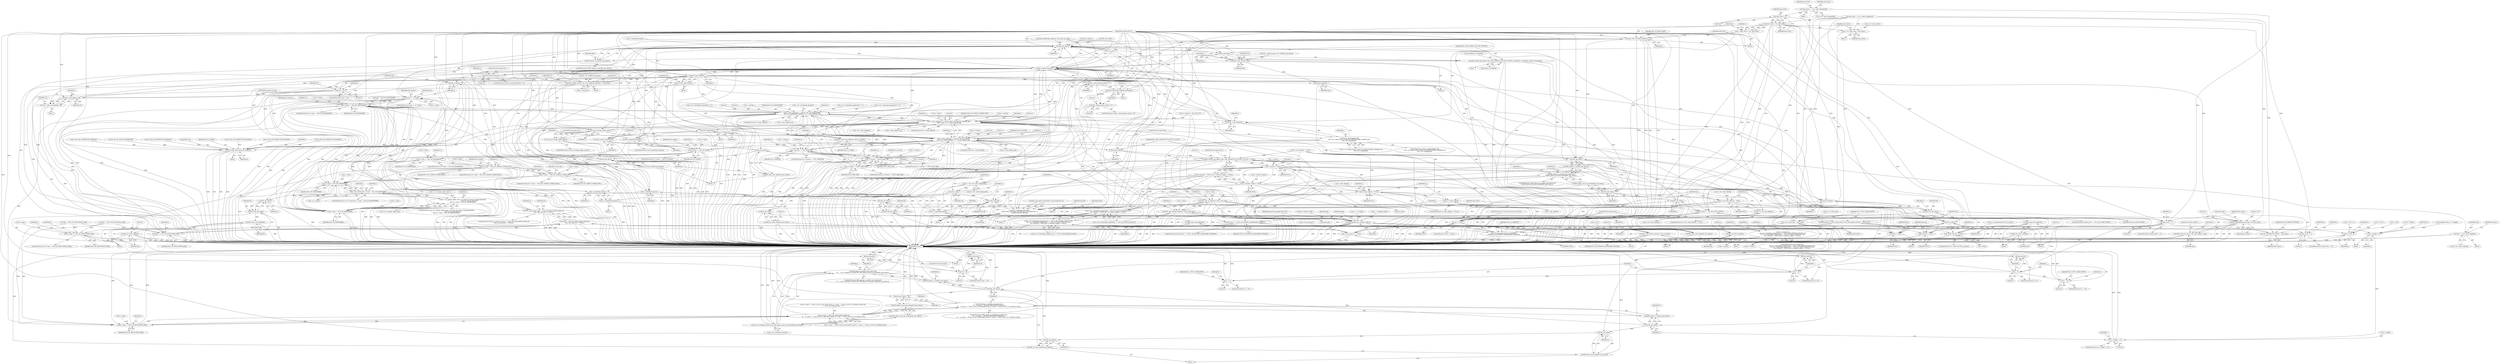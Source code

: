 digraph "1_openssl_103b171d8fc282ef435f8de9afbf7782e312961f_3@array" {
"1001027" [label="(Call,alert_level = s->d1->alert_fragment[0])"];
"1001108" [label="(Call,alert_level << 8)"];
"1001107" [label="(Call,(alert_level << 8) | alert_descr)"];
"1001105" [label="(Call,j = (alert_level << 8) | alert_descr)"];
"1001112" [label="(Call,cb(s, SSL_CB_READ_ALERT, j))"];
"1000321" [label="(Call,SSL_get_rbio(s))"];
"1000320" [label="(Call,BIO_dgram_is_sctp(SSL_get_rbio(s)))"];
"1000333" [label="(Call,SSL_get_rbio(s))"];
"1000332" [label="(Call,BIO_ctrl(SSL_get_rbio(s), BIO_CTRL_DGRAM_SCTP_SET_RCVINFO, sizeof(rdata->recordinfo), &rdata->recordinfo))"];
"1000344" [label="(Call,dtls1_copy_record(s, item))"];
"1000351" [label="(Call,pitem_free(item))"];
"1000355" [label="(Call,dtls1_handle_timeout(s))"];
"1000354" [label="(Call,dtls1_handle_timeout(s) > 0)"];
"1000374" [label="(Call,dtls1_get_record(s))"];
"1000372" [label="(Call,ret=dtls1_get_record(s))"];
"1000377" [label="(Call,ret <= 0)"];
"1000383" [label="(Call,dtls1_read_failed(s, ret))"];
"1000381" [label="(Call,ret = dtls1_read_failed(s, ret))"];
"1000387" [label="(Call,ret <= 0)"];
"1000390" [label="(Return,return(ret);)"];
"1000426" [label="(Call,dtls1_buffer_record(s, &(s->d1->buffered_app_data), rr->seq_num))"];
"1000471" [label="(Call,SSL_in_init(s))"];
"1000470" [label="(Call,SSL_in_init(s) && (type == SSL3_RT_APPLICATION_DATA) &&\n\t\t\t(s->enc_read_ctx == NULL))"];
"1000560" [label="(Call,SSL_get_rbio(s))"];
"1000559" [label="(Call,BIO_dgram_is_sctp(SSL_get_rbio(s)))"];
"1000558" [label="(Call,BIO_dgram_is_sctp(SSL_get_rbio(s)) &&\n\t\t\t    rr->type == SSL3_RT_APPLICATION_DATA &&\n\t\t\t    (s->state == DTLS1_SCTP_ST_SR_READ_SOCK || s->state == DTLS1_SCTP_ST_CR_READ_SOCK))"];
"1000586" [label="(Call,SSL_get_rbio(s))"];
"1000585" [label="(Call,BIO_clear_retry_flags(SSL_get_rbio(s)))"];
"1000589" [label="(Call,SSL_get_rbio(s))"];
"1000588" [label="(Call,BIO_set_retry_read(SSL_get_rbio(s)))"];
"1000594" [label="(Call,SSL_get_rbio(s))"];
"1000593" [label="(Call,BIO_dgram_is_sctp(SSL_get_rbio(s)))"];
"1000592" [label="(Call,BIO_dgram_is_sctp(SSL_get_rbio(s)) &&\n\t\t\t    s->d1->shutdown_received && !BIO_dgram_sctp_msg_waiting(SSL_get_rbio(s)))"];
"1000604" [label="(Call,SSL_get_rbio(s))"];
"1000603" [label="(Call,BIO_dgram_sctp_msg_waiting(SSL_get_rbio(s)))"];
"1000602" [label="(Call,!BIO_dgram_sctp_msg_waiting(SSL_get_rbio(s)))"];
"1000596" [label="(Call,s->d1->shutdown_received && !BIO_dgram_sctp_msg_waiting(SSL_get_rbio(s)))"];
"1001689" [label="(Call,ssl3_send_alert(s,SSL3_AL_FATAL,al))"];
"1000699" [label="(Call,dtls1_process_heartbeat(s))"];
"1000712" [label="(Call,SSL_get_rbio(s))"];
"1000711" [label="(Call,BIO_clear_retry_flags(SSL_get_rbio(s)))"];
"1000715" [label="(Call,SSL_get_rbio(s))"];
"1000714" [label="(Call,BIO_set_retry_read(SSL_get_rbio(s)))"];
"1000745" [label="(Call,SSL_get_rbio(s))"];
"1000743" [label="(Call,bio=SSL_get_rbio(s))"];
"1000752" [label="(Call,BIO_clear_retry_flags(bio))"];
"1000754" [label="(Call,BIO_set_retry_read(bio))"];
"1000906" [label="(Call,s->msg_callback(0, s->version, SSL3_RT_HANDSHAKE, \n\t\t\t\ts->d1->handshake_fragment, 4, s, s->msg_callback_arg))"];
"1000401" [label="(Call,rr->type != SSL3_RT_HANDSHAKE)"];
"1000395" [label="(Call,s->d1->listen && rr->type != SSL3_RT_HANDSHAKE)"];
"1000414" [label="(Call,s->s3->change_cipher_spec /* set when we receive ChangeCipherSpec,\n\t                               * reset by ssl3_get_finished */\n\t\t&& (rr->type != SSL3_RT_HANDSHAKE))"];
"1000420" [label="(Call,rr->type != SSL3_RT_HANDSHAKE)"];
"1000463" [label="(Call,type == rr->type)"];
"1000474" [label="(Call,type == SSL3_RT_APPLICATION_DATA)"];
"1000473" [label="(Call,(type == SSL3_RT_APPLICATION_DATA) &&\n\t\t\t(s->enc_read_ctx == NULL))"];
"1000563" [label="(Call,rr->type == SSL3_RT_APPLICATION_DATA)"];
"1000562" [label="(Call,rr->type == SSL3_RT_APPLICATION_DATA &&\n\t\t\t    (s->state == DTLS1_SCTP_ST_SR_READ_SOCK || s->state == DTLS1_SCTP_ST_CR_READ_SOCK))"];
"1000631" [label="(Call,rr->type == SSL3_RT_HANDSHAKE)"];
"1000662" [label="(Call,rr->type == SSL3_RT_ALERT)"];
"1000693" [label="(Call,rr->type == TLS1_RT_HEARTBEAT)"];
"1000722" [label="(Call,rr->type != SSL3_RT_CHANGE_CIPHER_SPEC)"];
"1000729" [label="(Call,rr->type == SSL3_RT_APPLICATION_DATA)"];
"1001295" [label="(Call,rr->type == SSL3_RT_CHANGE_CIPHER_SPEC)"];
"1001358" [label="(Call,s->msg_callback(0, s->version, SSL3_RT_CHANGE_CIPHER_SPEC, \n\t\t\t\trr->data, 1, s, s->msg_callback_arg))"];
"1000515" [label="(Call,memcpy(buf,&(rr->data[rr->off]),n))"];
"1000530" [label="(Call,rr->length-=n)"];
"1000541" [label="(Call,rr->length == 0)"];
"1000535" [label="(Call,rr->off+=n)"];
"1000614" [label="(Return,return(n);)"];
"1001057" [label="(Call,s->msg_callback(0, s->version, SSL3_RT_ALERT, \n\t\t\t\ts->d1->alert_fragment, 2, s, s->msg_callback_arg))"];
"1000676" [label="(Call,dest = s->d1->alert_fragment)"];
"1001136" [label="(Call,SSL_get_rbio(s))"];
"1001135" [label="(Call,BIO_dgram_is_sctp(SSL_get_rbio(s)))"];
"1001134" [label="(Call,BIO_dgram_is_sctp(SSL_get_rbio(s)) &&\n\t\t\t\t\tBIO_dgram_sctp_msg_waiting(SSL_get_rbio(s)))"];
"1001139" [label="(Call,SSL_get_rbio(s))"];
"1001138" [label="(Call,BIO_dgram_sctp_msg_waiting(SSL_get_rbio(s)))"];
"1001155" [label="(Call,SSL_get_rbio(s))"];
"1001154" [label="(Call,BIO_clear_retry_flags(SSL_get_rbio(s)))"];
"1001158" [label="(Call,SSL_get_rbio(s))"];
"1001157" [label="(Call,BIO_set_retry_read(SSL_get_rbio(s)))"];
"1001178" [label="(Call,*p = &(s->d1->alert_fragment[2]))"];
"1001188" [label="(Call,n2s(p, seq))"];
"1001191" [label="(Call,n2l3(p, frag_off))"];
"1001194" [label="(Call,dtls1_retransmit_message(s,\n\t\t\t\t\t\t\t\t\t\t dtls1_get_queue_priority(frag->msg_header.seq, 0),\n\t\t\t\t\t\t\t\t\t\t frag_off, &found))"];
"1001210" [label="(Call,SSL_in_init(s))"];
"1001207" [label="(Call,! found  && SSL_in_init(s))"];
"1001213" [label="(Call,ssl3_send_alert(s,SSL3_AL_WARNING,\n\t\t\t\t\t\tDTLS1_AD_MISSING_HANDSHAKE_MESSAGE))"];
"1001171" [label="(Call,alert_descr == DTLS1_AD_MISSING_HANDSHAKE_MESSAGE)"];
"1001313" [label="(Call,s->version == DTLS1_BAD_VER)"];
"1001404" [label="(Call,s->version == DTLS1_BAD_VER)"];
"1001588" [label="(Call,s->version == TLS1_VERSION)"];
"1001306" [label="(Call,dtls1_get_ccs_header(rr->data, &ccs_hdr))"];
"1001437" [label="(Call,dtls1_get_message_header(rr->data, &msg_hdr))"];
"1001397" [label="(Call,ssl3_do_change_cipher_spec(s))"];
"1001396" [label="(Call,!ssl3_do_change_cipher_spec(s))"];
"1001400" [label="(Call,dtls1_reset_seq_numbers(s, SSL3_CC_READ))"];
"1001416" [label="(Call,SSL_get_wbio(s))"];
"1001415" [label="(Call,BIO_ctrl(SSL_get_wbio(s), BIO_CTRL_DGRAM_SCTP_AUTH_CCS_RCVD, 1, NULL))"];
"1000477" [label="(Call,s->enc_read_ctx == NULL)"];
"1000623" [label="(Call,*dest = NULL)"];
"1000627" [label="(Call,*dest_len = NULL)"];
"1000844" [label="(Call,s->session != NULL)"];
"1000843" [label="(Call,(s->session != NULL) && (s->session->cipher != NULL))"];
"1000833" [label="(Call,(s->d1->handshake_fragment[0] == SSL3_MT_HELLO_REQUEST) &&\n\t\t(s->session != NULL) && (s->session->cipher != NULL))"];
"1000825" [label="(Call,(s->d1->handshake_fragment_len >= DTLS1_HM_HEADER_LENGTH) &&\n\t\t(s->d1->handshake_fragment[0] == SSL3_MT_HELLO_REQUEST) &&\n\t\t(s->session != NULL) && (s->session->cipher != NULL))"];
"1000820" [label="(Call,(!s->server) &&\n\t\t(s->d1->handshake_fragment_len >= DTLS1_HM_HEADER_LENGTH) &&\n\t\t(s->d1->handshake_fragment[0] == SSL3_MT_HELLO_REQUEST) &&\n\t\t(s->session != NULL) && (s->session->cipher != NULL))"];
"1000849" [label="(Call,s->session->cipher != NULL)"];
"1001074" [label="(Call,s->info_callback != NULL)"];
"1001079" [label="(Call,cb=s->info_callback)"];
"1001101" [label="(Call,cb != NULL)"];
"1001086" [label="(Call,s->ctx->info_callback != NULL)"];
"1001093" [label="(Call,cb=s->ctx->info_callback)"];
"1001256" [label="(Call,SSL_CTX_remove_session(s->ctx,s->session))"];
"1000924" [label="(Call,SSL_is_init_finished(s))"];
"1000923" [label="(Call,SSL_is_init_finished(s) &&\n\t\t\t!(s->s3->flags & SSL3_FLAGS_NO_RENEGOTIATE_CIPHERS) &&\n\t\t\t!s->s3->renegotiate)"];
"1000953" [label="(Call,ssl3_renegotiate(s))"];
"1000956" [label="(Call,ssl3_renegotiate_check(s))"];
"1000961" [label="(Call,s->handshake_func(s))"];
"1000959" [label="(Call,i=s->handshake_func(s))"];
"1000964" [label="(Call,i < 0)"];
"1000967" [label="(Return,return(i);)"];
"1000970" [label="(Call,i == 0)"];
"1001007" [label="(Call,SSL_get_rbio(s))"];
"1001005" [label="(Call,bio=SSL_get_rbio(s))"];
"1001009" [label="(Call,BIO_clear_retry_flags(bio))"];
"1001011" [label="(Call,BIO_set_retry_read(bio))"];
"1001469" [label="(Call,dtls1_check_timeout_num(s))"];
"1001468" [label="(Call,dtls1_check_timeout_num(s) < 0)"];
"1001475" [label="(Call,dtls1_retransmit_buffered_messages(s))"];
"1001525" [label="(Call,s->handshake_func(s))"];
"1001523" [label="(Call,i=s->handshake_func(s))"];
"1001528" [label="(Call,i < 0)"];
"1001531" [label="(Return,return(i);)"];
"1001534" [label="(Call,i == 0)"];
"1001571" [label="(Call,SSL_get_rbio(s))"];
"1001569" [label="(Call,bio=SSL_get_rbio(s))"];
"1001573" [label="(Call,BIO_clear_retry_flags(bio))"];
"1001575" [label="(Call,BIO_set_retry_read(bio))"];
"1001121" [label="(Call,s->s3->warn_alert = alert_descr)"];
"1001129" [label="(Call,alert_descr == SSL_AD_CLOSE_NOTIFY)"];
"1001229" [label="(Call,s->s3->fatal_alert = alert_descr)"];
"1001236" [label="(Call,SSLerr(SSL_F_DTLS1_READ_BYTES, SSL_AD_REASON_OFFSET + alert_descr))"];
"1001238" [label="(Call,SSL_AD_REASON_OFFSET + alert_descr)"];
"1001241" [label="(Call,BIO_snprintf(tmp,sizeof tmp,\"%d\",alert_descr))"];
"1001247" [label="(Call,ERR_add_error_data(2,\"SSL alert number \",tmp))"];
"1001117" [label="(Call,alert_level == 1)"];
"1001219" [label="(Call,alert_level == 2)"];
"1001469" [label="(Call,dtls1_check_timeout_num(s))"];
"1000694" [label="(Call,rr->type)"];
"1000586" [label="(Call,SSL_get_rbio(s))"];
"1000941" [label="(Block,)"];
"1000597" [label="(Call,s->d1->shutdown_received)"];
"1001524" [label="(Identifier,i)"];
"1000630" [label="(ControlStructure,if (rr->type == SSL3_RT_HANDSHAKE))"];
"1000333" [label="(Call,SSL_get_rbio(s))"];
"1001226" [label="(Identifier,s)"];
"1000975" [label="(Identifier,SSL_F_DTLS1_READ_BYTES)"];
"1000984" [label="(Identifier,s)"];
"1000911" [label="(Identifier,SSL3_RT_HANDSHAKE)"];
"1000678" [label="(Call,s->d1->alert_fragment)"];
"1001396" [label="(Call,!ssl3_do_change_cipher_spec(s))"];
"1001075" [label="(Call,s->info_callback)"];
"1001192" [label="(Identifier,p)"];
"1001257" [label="(Call,s->ctx)"];
"1001129" [label="(Call,alert_descr == SSL_AD_CLOSE_NOTIFY)"];
"1000677" [label="(Identifier,dest)"];
"1000723" [label="(Call,rr->type)"];
"1000231" [label="(Call,SSL_in_init(s))"];
"1001189" [label="(Identifier,p)"];
"1000843" [label="(Call,(s->session != NULL) && (s->session->cipher != NULL))"];
"1000635" [label="(Identifier,SSL3_RT_HANDSHAKE)"];
"1000912" [label="(Call,s->d1->handshake_fragment)"];
"1000388" [label="(Identifier,ret)"];
"1001037" [label="(Call,alert_descr = s->d1->alert_fragment[1])"];
"1001195" [label="(Identifier,s)"];
"1000322" [label="(Identifier,s)"];
"1001006" [label="(Identifier,bio)"];
"1000534" [label="(Identifier,n)"];
"1001081" [label="(Call,s->info_callback)"];
"1000925" [label="(Identifier,s)"];
"1001249" [label="(Literal,\"SSL alert number \")"];
"1001107" [label="(Call,(alert_level << 8) | alert_descr)"];
"1001119" [label="(Literal,1)"];
"1000768" [label="(Identifier,dest_maxlen)"];
"1001529" [label="(Identifier,i)"];
"1000515" [label="(Call,memcpy(buf,&(rr->data[rr->off]),n))"];
"1001236" [label="(Call,SSLerr(SSL_F_DTLS1_READ_BYTES, SSL_AD_REASON_OFFSET + alert_descr))"];
"1000398" [label="(Identifier,s)"];
"1001267" [label="(Call,al=SSL_AD_ILLEGAL_PARAMETER)"];
"1001306" [label="(Call,dtls1_get_ccs_header(rr->data, &ccs_hdr))"];
"1001027" [label="(Call,alert_level = s->d1->alert_fragment[0])"];
"1001016" [label="(ControlStructure,goto start;)"];
"1000568" [label="(Call,s->state == DTLS1_SCTP_ST_SR_READ_SOCK || s->state == DTLS1_SCTP_ST_CR_READ_SOCK)"];
"1000754" [label="(Call,BIO_set_retry_read(bio))"];
"1000382" [label="(Identifier,ret)"];
"1001221" [label="(Literal,2)"];
"1001296" [label="(Call,rr->type)"];
"1000963" [label="(ControlStructure,if (i < 0))"];
"1000428" [label="(Call,&(s->d1->buffered_app_data))"];
"1001589" [label="(Call,s->version)"];
"1001317" [label="(Identifier,DTLS1_BAD_VER)"];
"1000465" [label="(Call,rr->type)"];
"1001095" [label="(Call,s->ctx->info_callback)"];
"1001130" [label="(Identifier,alert_descr)"];
"1001329" [label="(Call,rr->off != 0)"];
"1001229" [label="(Call,s->s3->fatal_alert = alert_descr)"];
"1001300" [label="(Block,)"];
"1000353" [label="(ControlStructure,if (dtls1_handle_timeout(s) > 0))"];
"1001101" [label="(Call,cb != NULL)"];
"1000918" [label="(Identifier,s)"];
"1001196" [label="(Call,dtls1_get_queue_priority(frag->msg_header.seq, 0))"];
"1000468" [label="(Block,)"];
"1001421" [label="(ControlStructure,goto start;)"];
"1000860" [label="(Identifier,s)"];
"1001242" [label="(Identifier,tmp)"];
"1000616" [label="(Block,)"];
"1000363" [label="(Identifier,rr)"];
"1001059" [label="(Call,s->version)"];
"1001571" [label="(Call,SSL_get_rbio(s))"];
"1001569" [label="(Call,bio=SSL_get_rbio(s))"];
"1001588" [label="(Call,s->version == TLS1_VERSION)"];
"1000852" [label="(Identifier,s)"];
"1000380" [label="(Block,)"];
"1001268" [label="(Identifier,al)"];
"1000237" [label="(Call,(s->state == DTLS1_SCTP_ST_SR_READ_SOCK || s->state == DTLS1_SCTP_ST_CR_READ_SOCK) &&\n\t     s->s3->in_read_app_data != 2)"];
"1001579" [label="(Literal,1)"];
"1001689" [label="(Call,ssl3_send_alert(s,SSL3_AL_FATAL,al))"];
"1000373" [label="(Identifier,ret)"];
"1000560" [label="(Call,SSL_get_rbio(s))"];
"1000417" [label="(Identifier,s)"];
"1000344" [label="(Call,dtls1_copy_record(s, item))"];
"1001437" [label="(Call,dtls1_get_message_header(rr->data, &msg_hdr))"];
"1000492" [label="(Identifier,len)"];
"1001154" [label="(Call,BIO_clear_retry_flags(SSL_get_rbio(s)))"];
"1000848" [label="(Identifier,NULL)"];
"1001235" [label="(Identifier,alert_descr)"];
"1000377" [label="(Call,ret <= 0)"];
"1001188" [label="(Call,n2s(p, seq))"];
"1000733" [label="(Identifier,SSL3_RT_APPLICATION_DATA)"];
"1001404" [label="(Call,s->version == DTLS1_BAD_VER)"];
"1000624" [label="(Identifier,dest)"];
"1001074" [label="(Call,s->info_callback != NULL)"];
"1000596" [label="(Call,s->d1->shutdown_received && !BIO_dgram_sctp_msg_waiting(SSL_get_rbio(s)))"];
"1000821" [label="(Call,!s->server)"];
"1000603" [label="(Call,BIO_dgram_sctp_msg_waiting(SSL_get_rbio(s)))"];
"1000676" [label="(Call,dest = s->d1->alert_fragment)"];
"1001319" [label="(Identifier,ccs_hdr_len)"];
"1001145" [label="(Identifier,s)"];
"1000321" [label="(Call,SSL_get_rbio(s))"];
"1000945" [label="(Identifier,s)"];
"1000516" [label="(Identifier,buf)"];
"1001028" [label="(Identifier,alert_level)"];
"1001007" [label="(Call,SSL_get_rbio(s))"];
"1001692" [label="(Identifier,al)"];
"1000479" [label="(Identifier,s)"];
"1000462" [label="(ControlStructure,if (type == rr->type))"];
"1000356" [label="(Identifier,s)"];
"1001005" [label="(Call,bio=SSL_get_rbio(s))"];
"1001239" [label="(Identifier,SSL_AD_REASON_OFFSET)"];
"1000565" [label="(Identifier,rr)"];
"1001364" [label="(Call,rr->data)"];
"1000542" [label="(Call,rr->length)"];
"1001359" [label="(Literal,0)"];
"1001053" [label="(ControlStructure,if (s->msg_callback))"];
"1000844" [label="(Call,s->session != NULL)"];
"1001128" [label="(ControlStructure,if (alert_descr == SSL_AD_CLOSE_NOTIFY))"];
"1000383" [label="(Call,dtls1_read_failed(s, ret))"];
"1000415" [label="(Call,s->s3->change_cipher_spec)"];
"1000421" [label="(Call,rr->type)"];
"1001466" [label="(Block,)"];
"1001408" [label="(Identifier,DTLS1_BAD_VER)"];
"1001416" [label="(Call,SSL_get_wbio(s))"];
"1000716" [label="(Identifier,s)"];
"1001058" [label="(Literal,0)"];
"1000334" [label="(Identifier,s)"];
"1000923" [label="(Call,SSL_is_init_finished(s) &&\n\t\t\t!(s->s3->flags & SSL3_FLAGS_NO_RENEGOTIATE_CIPHERS) &&\n\t\t\t!s->s3->renegotiate)"];
"1000389" [label="(Literal,0)"];
"1001312" [label="(ControlStructure,if (s->version == DTLS1_BAD_VER))"];
"1000744" [label="(Identifier,bio)"];
"1001294" [label="(ControlStructure,if (rr->type == SSL3_RT_CHANGE_CIPHER_SPEC))"];
"1001264" [label="(Literal,0)"];
"1001467" [label="(ControlStructure,if (dtls1_check_timeout_num(s) < 0))"];
"1000615" [label="(Identifier,n)"];
"1000358" [label="(ControlStructure,goto start;)"];
"1001203" [label="(Identifier,frag_off)"];
"1001178" [label="(Call,*p = &(s->d1->alert_fragment[2]))"];
"1000970" [label="(Call,i == 0)"];
"1001220" [label="(Identifier,alert_level)"];
"1000734" [label="(Block,)"];
"1001533" [label="(ControlStructure,if (i == 0))"];
"1000346" [label="(Identifier,item)"];
"1000588" [label="(Call,BIO_set_retry_read(SSL_get_rbio(s)))"];
"1001310" [label="(Call,&ccs_hdr)"];
"1001435" [label="(Block,)"];
"1000378" [label="(Identifier,ret)"];
"1000755" [label="(Identifier,bio)"];
"1001068" [label="(Literal,2)"];
"1001479" [label="(Identifier,rr)"];
"1000931" [label="(Identifier,s)"];
"1001420" [label="(Identifier,NULL)"];
"1001574" [label="(Identifier,bio)"];
"1000697" [label="(Identifier,TLS1_RT_HEARTBEAT)"];
"1000820" [label="(Call,(!s->server) &&\n\t\t(s->d1->handshake_fragment_len >= DTLS1_HM_HEADER_LENGTH) &&\n\t\t(s->d1->handshake_fragment[0] == SSL3_MT_HELLO_REQUEST) &&\n\t\t(s->session != NULL) && (s->session->cipher != NULL))"];
"1000483" [label="(Call,al=SSL_AD_UNEXPECTED_MESSAGE)"];
"1000664" [label="(Identifier,rr)"];
"1000667" [label="(Block,)"];
"1000955" [label="(ControlStructure,if (ssl3_renegotiate_check(s)))"];
"1001415" [label="(Call,BIO_ctrl(SSL_get_wbio(s), BIO_CTRL_DGRAM_SCTP_AUTH_CCS_RCVD, 1, NULL))"];
"1000614" [label="(Return,return(n);)"];
"1001115" [label="(Identifier,j)"];
"1000855" [label="(Identifier,NULL)"];
"1001531" [label="(Return,return(i);)"];
"1000663" [label="(Call,rr->type)"];
"1001010" [label="(Identifier,bio)"];
"1001092" [label="(Identifier,NULL)"];
"1000699" [label="(Call,dtls1_process_heartbeat(s))"];
"1000721" [label="(ControlStructure,if (rr->type != SSL3_RT_CHANGE_CIPHER_SPEC))"];
"1001299" [label="(Identifier,SSL3_RT_CHANGE_CIPHER_SPEC)"];
"1000713" [label="(Identifier,s)"];
"1001137" [label="(Identifier,s)"];
"1000381" [label="(Call,ret = dtls1_read_failed(s, ret))"];
"1001363" [label="(Identifier,SSL3_RT_CHANGE_CIPHER_SPEC)"];
"1001191" [label="(Call,n2l3(p, frag_off))"];
"1000235" [label="(Call,SSL_get_rbio(s))"];
"1000477" [label="(Call,s->enc_read_ctx == NULL)"];
"1000345" [label="(Identifier,s)"];
"1001216" [label="(Identifier,DTLS1_AD_MISSING_HANDSHAKE_MESSAGE)"];
"1001038" [label="(Identifier,alert_descr)"];
"1001530" [label="(Literal,0)"];
"1001525" [label="(Call,s->handshake_func(s))"];
"1000589" [label="(Call,SSL_get_rbio(s))"];
"1001207" [label="(Call,! found  && SSL_in_init(s))"];
"1000226" [label="(Call,!s->in_handshake && SSL_in_init(s))"];
"1000352" [label="(Identifier,item)"];
"1001528" [label="(Call,i < 0)"];
"1000528" [label="(Identifier,peek)"];
"1000354" [label="(Call,dtls1_handle_timeout(s) > 0)"];
"1000703" [label="(Identifier,rr)"];
"1001108" [label="(Call,alert_level << 8)"];
"1000549" [label="(Identifier,s)"];
"1001256" [label="(Call,SSL_CTX_remove_session(s->ctx,s->session))"];
"1000715" [label="(Call,SSL_get_rbio(s))"];
"1001165" [label="(Identifier,s)"];
"1001135" [label="(Call,BIO_dgram_is_sctp(SSL_get_rbio(s)))"];
"1000385" [label="(Identifier,ret)"];
"1001157" [label="(Call,BIO_set_retry_read(SSL_get_rbio(s)))"];
"1000834" [label="(Call,s->d1->handshake_fragment[0] == SSL3_MT_HELLO_REQUEST)"];
"1000684" [label="(Identifier,dest_len)"];
"1000826" [label="(Call,s->d1->handshake_fragment_len >= DTLS1_HM_HEADER_LENGTH)"];
"1000962" [label="(Identifier,s)"];
"1000669" [label="(Identifier,dest_maxlen)"];
"1000473" [label="(Call,(type == SSL3_RT_APPLICATION_DATA) &&\n\t\t\t(s->enc_read_ctx == NULL))"];
"1001427" [label="(Identifier,s)"];
"1001693" [label="(JumpTarget,err:)"];
"1000885" [label="(Call,s->d1->handshake_fragment[3] != 0)"];
"1001139" [label="(Call,SSL_get_rbio(s))"];
"1001403" [label="(ControlStructure,if (s->version == DTLS1_BAD_VER))"];
"1001691" [label="(Identifier,SSL3_AL_FATAL)"];
"1000968" [label="(Identifier,i)"];
"1000320" [label="(Call,BIO_dgram_is_sctp(SSL_get_rbio(s)))"];
"1001114" [label="(Identifier,SSL_CB_READ_ALERT)"];
"1000162" [label="(Block,)"];
"1001398" [label="(Identifier,s)"];
"1001156" [label="(Identifier,s)"];
"1001395" [label="(ControlStructure,if (!ssl3_do_change_cipher_spec(s)))"];
"1000964" [label="(Call,i < 0)"];
"1000446" [label="(Identifier,s)"];
"1001697" [label="(MethodReturn,int)"];
"1001304" [label="(Identifier,ccs_hdr_len)"];
"1000539" [label="(Identifier,n)"];
"1000638" [label="(Identifier,dest_maxlen)"];
"1001213" [label="(Call,ssl3_send_alert(s,SSL3_AL_WARNING,\n\t\t\t\t\t\tDTLS1_AD_MISSING_HANDSHAKE_MESSAGE))"];
"1000746" [label="(Identifier,s)"];
"1001399" [label="(ControlStructure,goto err;)"];
"1000628" [label="(Identifier,dest_len)"];
"1000393" [label="(ControlStructure,goto start;)"];
"1001575" [label="(Call,BIO_set_retry_read(bio))"];
"1001193" [label="(Identifier,frag_off)"];
"1001089" [label="(Identifier,s)"];
"1000557" [label="(ControlStructure,if (BIO_dgram_is_sctp(SSL_get_rbio(s)) &&\n\t\t\t    rr->type == SSL3_RT_APPLICATION_DATA &&\n\t\t\t    (s->state == DTLS1_SCTP_ST_SR_READ_SOCK || s->state == DTLS1_SCTP_ST_CR_READ_SOCK)))"];
"1000711" [label="(Call,BIO_clear_retry_flags(SSL_get_rbio(s)))"];
"1001313" [label="(Call,s->version == DTLS1_BAD_VER)"];
"1000543" [label="(Identifier,rr)"];
"1000724" [label="(Identifier,rr)"];
"1001112" [label="(Call,cb(s, SSL_CB_READ_ALERT, j))"];
"1001138" [label="(Call,BIO_dgram_sctp_msg_waiting(SSL_get_rbio(s)))"];
"1001237" [label="(Identifier,SSL_F_DTLS1_READ_BYTES)"];
"1000349" [label="(Identifier,item)"];
"1000203" [label="(Call,type != SSL3_RT_APPLICATION_DATA)"];
"1000845" [label="(Call,s->session)"];
"1001100" [label="(ControlStructure,if (cb != NULL))"];
"1001159" [label="(Identifier,s)"];
"1000157" [label="(MethodParameterIn,SSL *s)"];
"1000413" [label="(ControlStructure,if (s->s3->change_cipher_spec /* set when we receive ChangeCipherSpec,\n\t                               * reset by ssl3_get_finished */\n\t\t&& (rr->type != SSL3_RT_HANDSHAKE)))"];
"1000541" [label="(Call,rr->length == 0)"];
"1001118" [label="(Identifier,alert_level)"];
"1001104" [label="(Block,)"];
"1000587" [label="(Identifier,s)"];
"1000198" [label="(Call,type != SSL3_RT_HANDSHAKE)"];
"1001470" [label="(Identifier,s)"];
"1001062" [label="(Identifier,SSL3_RT_ALERT)"];
"1001209" [label="(Identifier,found)"];
"1001315" [label="(Identifier,s)"];
"1001069" [label="(Identifier,s)"];
"1000954" [label="(Identifier,s)"];
"1001360" [label="(Call,s->version)"];
"1000530" [label="(Call,rr->length-=n)"];
"1001400" [label="(Call,dtls1_reset_seq_numbers(s, SSL3_CC_READ))"];
"1000481" [label="(Identifier,NULL)"];
"1000585" [label="(Call,BIO_clear_retry_flags(SSL_get_rbio(s)))"];
"1000631" [label="(Call,rr->type == SSL3_RT_HANDSHAKE)"];
"1000965" [label="(Identifier,i)"];
"1000609" [label="(Identifier,s)"];
"1001204" [label="(Call,&found)"];
"1001085" [label="(ControlStructure,if (s->ctx->info_callback != NULL))"];
"1001592" [label="(Identifier,TLS1_VERSION)"];
"1000402" [label="(Call,rr->type)"];
"1000749" [label="(Identifier,s)"];
"1000972" [label="(Literal,0)"];
"1000739" [label="(Identifier,s)"];
"1000427" [label="(Identifier,s)"];
"1001476" [label="(Identifier,s)"];
"1000371" [label="(Block,)"];
"1000469" [label="(ControlStructure,if (SSL_in_init(s) && (type == SSL3_RT_APPLICATION_DATA) &&\n\t\t\t(s->enc_read_ctx == NULL)))"];
"1001248" [label="(Literal,2)"];
"1001190" [label="(Identifier,seq)"];
"1001402" [label="(Identifier,SSL3_CC_READ)"];
"1000497" [label="(Call,(unsigned int)len > rr->length)"];
"1001078" [label="(Identifier,NULL)"];
"1000743" [label="(Call,bio=SSL_get_rbio(s))"];
"1000332" [label="(Call,BIO_ctrl(SSL_get_rbio(s), BIO_CTRL_DGRAM_SCTP_SET_RCVINFO, sizeof(rdata->recordinfo), &rdata->recordinfo))"];
"1000906" [label="(Call,s->msg_callback(0, s->version, SSL3_RT_HANDSHAKE, \n\t\t\t\ts->d1->handshake_fragment, 4, s, s->msg_callback_arg))"];
"1001536" [label="(Literal,0)"];
"1001117" [label="(Call,alert_level == 1)"];
"1001087" [label="(Call,s->ctx->info_callback)"];
"1001576" [label="(Identifier,bio)"];
"1000195" [label="(Call,type != SSL3_RT_APPLICATION_DATA)"];
"1001109" [label="(Identifier,alert_level)"];
"1000590" [label="(Identifier,s)"];
"1000306" [label="(Call,item = pqueue_pop(s->d1->buffered_app_data.q))"];
"1000604" [label="(Call,SSL_get_rbio(s))"];
"1001079" [label="(Call,cb=s->info_callback)"];
"1000957" [label="(Identifier,s)"];
"1000902" [label="(ControlStructure,if (s->msg_callback))"];
"1000661" [label="(ControlStructure,if (rr->type == SSL3_RT_ALERT))"];
"1001535" [label="(Identifier,i)"];
"1000731" [label="(Identifier,rr)"];
"1000760" [label="(Identifier,al)"];
"1001441" [label="(Call,&msg_hdr)"];
"1001238" [label="(Call,SSL_AD_REASON_OFFSET + alert_descr)"];
"1000559" [label="(Call,BIO_dgram_is_sctp(SSL_get_rbio(s)))"];
"1001369" [label="(Call,s->msg_callback_arg)"];
"1000545" [label="(Literal,0)"];
"1000387" [label="(Call,ret <= 0)"];
"1001162" [label="(Literal,1)"];
"1000960" [label="(Identifier,i)"];
"1001215" [label="(Identifier,SSL3_AL_WARNING)"];
"1000662" [label="(Call,rr->type == SSL3_RT_ALERT)"];
"1000969" [label="(ControlStructure,if (i == 0))"];
"1000807" [label="(Call,rr->off++)"];
"1000471" [label="(Call,SSL_in_init(s))"];
"1000961" [label="(Call,s->handshake_func(s))"];
"1001246" [label="(Identifier,alert_descr)"];
"1001274" [label="(ControlStructure,goto start;)"];
"1001368" [label="(Identifier,s)"];
"1001171" [label="(Call,alert_descr == DTLS1_AD_MISSING_HANDSHAKE_MESSAGE)"];
"1000318" [label="(Block,)"];
"1001412" [label="(Identifier,s)"];
"1000351" [label="(Call,pitem_free(item))"];
"1001600" [label="(Call,al=SSL_AD_UNEXPECTED_MESSAGE)"];
"1000476" [label="(Identifier,SSL3_RT_APPLICATION_DATA)"];
"1001307" [label="(Call,rr->data)"];
"1001405" [label="(Call,s->version)"];
"1001358" [label="(Call,s->msg_callback(0, s->version, SSL3_RT_CHANGE_CIPHER_SPEC, \n\t\t\t\trr->data, 1, s, s->msg_callback_arg))"];
"1001446" [label="(Identifier,rr)"];
"1001314" [label="(Call,s->version)"];
"1000594" [label="(Call,SSL_get_rbio(s))"];
"1000158" [label="(MethodParameterIn,int type)"];
"1000426" [label="(Call,dtls1_buffer_record(s, &(s->d1->buffered_app_data), rr->seq_num))"];
"1001208" [label="(Call,! found)"];
"1000953" [label="(Call,ssl3_renegotiate(s))"];
"1000719" [label="(Literal,1)"];
"1001438" [label="(Call,rr->data)"];
"1001141" [label="(Block,)"];
"1000591" [label="(ControlStructure,if (BIO_dgram_is_sctp(SSL_get_rbio(s)) &&\n\t\t\t    s->d1->shutdown_received && !BIO_dgram_sctp_msg_waiting(SSL_get_rbio(s))))"];
"1000876" [label="(Call,s->d1->handshake_fragment[2] != 0)"];
"1000692" [label="(ControlStructure,if (rr->type == TLS1_RT_HEARTBEAT))"];
"1001111" [label="(Identifier,alert_descr)"];
"1001610" [label="(Call,al=SSL_AD_UNEXPECTED_MESSAGE)"];
"1000379" [label="(Literal,0)"];
"1000605" [label="(Identifier,s)"];
"1001133" [label="(ControlStructure,if (BIO_dgram_is_sctp(SSL_get_rbio(s)) &&\n\t\t\t\t\tBIO_dgram_sctp_msg_waiting(SSL_get_rbio(s))))"];
"1001418" [label="(Identifier,BIO_CTRL_DGRAM_SCTP_AUTH_CCS_RCVD)"];
"1000420" [label="(Call,rr->type != SSL3_RT_HANDSHAKE)"];
"1000504" [label="(Call,n = rr->length)"];
"1001127" [label="(Identifier,alert_descr)"];
"1001106" [label="(Identifier,j)"];
"1000326" [label="(Identifier,rdata)"];
"1001009" [label="(Call,BIO_clear_retry_flags(bio))"];
"1001194" [label="(Call,dtls1_retransmit_message(s,\n\t\t\t\t\t\t\t\t\t\t dtls1_get_queue_priority(frag->msg_header.seq, 0),\n\t\t\t\t\t\t\t\t\t\t frag_off, &found))"];
"1000540" [label="(ControlStructure,if (rr->length == 0))"];
"1000414" [label="(Call,s->s3->change_cipher_spec /* set when we receive ChangeCipherSpec,\n\t                               * reset by ssl3_get_finished */\n\t\t&& (rr->type != SSL3_RT_HANDSHAKE))"];
"1000525" [label="(Identifier,n)"];
"1001230" [label="(Call,s->s3->fatal_alert)"];
"1001121" [label="(Call,s->s3->warn_alert = alert_descr)"];
"1000384" [label="(Identifier,s)"];
"1000470" [label="(Call,SSL_in_init(s) && (type == SSL3_RT_APPLICATION_DATA) &&\n\t\t\t(s->enc_read_ctx == NULL))"];
"1001180" [label="(Call,&(s->d1->alert_fragment[2]))"];
"1001587" [label="(ControlStructure,if (s->version == TLS1_VERSION))"];
"1000956" [label="(Call,ssl3_renegotiate_check(s))"];
"1000475" [label="(Identifier,type)"];
"1001222" [label="(Block,)"];
"1001120" [label="(Block,)"];
"1001260" [label="(Call,s->session)"];
"1000319" [label="(ControlStructure,if (BIO_dgram_is_sctp(SSL_get_rbio(s))))"];
"1000592" [label="(Call,BIO_dgram_is_sctp(SSL_get_rbio(s)) &&\n\t\t\t    s->d1->shutdown_received && !BIO_dgram_sctp_msg_waiting(SSL_get_rbio(s)))"];
"1001527" [label="(ControlStructure,if (i < 0))"];
"1000396" [label="(Call,s->d1->listen)"];
"1000561" [label="(Identifier,s)"];
"1001155" [label="(Call,SSL_get_rbio(s))"];
"1001325" [label="(Identifier,rr)"];
"1000745" [label="(Call,SSL_get_rbio(s))"];
"1001021" [label="(Identifier,s)"];
"1001102" [label="(Identifier,cb)"];
"1000386" [label="(ControlStructure,if (ret <= 0))"];
"1000866" [label="(Call,s->d1->handshake_fragment[1] != 0)"];
"1001354" [label="(ControlStructure,if (s->msg_callback))"];
"1001572" [label="(Identifier,s)"];
"1000170" [label="(Call,(*cb)(const SSL *ssl,int type2,int val)=NULL)"];
"1001690" [label="(Identifier,s)"];
"1001073" [label="(ControlStructure,if (s->info_callback != NULL))"];
"1000478" [label="(Call,s->enc_read_ctx)"];
"1001219" [label="(Call,alert_level == 2)"];
"1000510" [label="(Call,n = (unsigned int)len)"];
"1001206" [label="(ControlStructure,if ( ! found  && SSL_in_init(s)))"];
"1001025" [label="(Block,)"];
"1000531" [label="(Call,rr->length)"];
"1001173" [label="(Identifier,DTLS1_AD_MISSING_HANDSHAKE_MESSAGE)"];
"1001094" [label="(Identifier,cb)"];
"1000712" [label="(Call,SSL_get_rbio(s))"];
"1000395" [label="(Call,s->d1->listen && rr->type != SSL3_RT_HANDSHAKE)"];
"1001174" [label="(Block,)"];
"1000602" [label="(Call,!BIO_dgram_sctp_msg_waiting(SSL_get_rbio(s)))"];
"1000593" [label="(Call,BIO_dgram_is_sctp(SSL_get_rbio(s)))"];
"1000564" [label="(Call,rr->type)"];
"1001419" [label="(Literal,1)"];
"1000819" [label="(ControlStructure,if ((!s->server) &&\n\t\t(s->d1->handshake_fragment_len >= DTLS1_HM_HEADER_LENGTH) &&\n\t\t(s->d1->handshake_fragment[0] == SSL3_MT_HELLO_REQUEST) &&\n\t\t(s->session != NULL) && (s->session->cipher != NULL)))"];
"1000971" [label="(Identifier,i)"];
"1000632" [label="(Call,rr->type)"];
"1001417" [label="(Identifier,s)"];
"1000375" [label="(Identifier,s)"];
"1001029" [label="(Call,s->d1->alert_fragment[0])"];
"1001103" [label="(Identifier,NULL)"];
"1001367" [label="(Literal,1)"];
"1001086" [label="(Call,s->ctx->info_callback != NULL)"];
"1000752" [label="(Call,BIO_clear_retry_flags(bio))"];
"1001070" [label="(Call,s->msg_callback_arg)"];
"1000336" [label="(Call,sizeof(rdata->recordinfo))"];
"1000484" [label="(Identifier,al)"];
"1001212" [label="(Block,)"];
"1000216" [label="(Call,have_handshake_fragment(s, type, buf, len, peek))"];
"1001523" [label="(Call,i=s->handshake_func(s))"];
"1001179" [label="(Identifier,p)"];
"1000729" [label="(Call,rr->type == SSL3_RT_APPLICATION_DATA)"];
"1001548" [label="(Identifier,s)"];
"1001241" [label="(Call,BIO_snprintf(tmp,sizeof tmp,\"%d\",alert_descr))"];
"1000758" [label="(Literal,1)"];
"1000390" [label="(Return,return(ret);)"];
"1000174" [label="(Call,s->s3->rbuf.buf == NULL)"];
"1000907" [label="(Literal,0)"];
"1000582" [label="(Identifier,s)"];
"1000627" [label="(Call,*dest_len = NULL)"];
"1001011" [label="(Call,BIO_set_retry_read(bio))"];
"1000700" [label="(Identifier,s)"];
"1000966" [label="(Literal,0)"];
"1001012" [label="(Identifier,bio)"];
"1001136" [label="(Call,SSL_get_rbio(s))"];
"1001105" [label="(Call,j = (alert_level << 8) | alert_descr)"];
"1001057" [label="(Call,s->msg_callback(0, s->version, SSL3_RT_ALERT, \n\t\t\t\ts->d1->alert_fragment, 2, s, s->msg_callback_arg))"];
"1000567" [label="(Identifier,SSL3_RT_APPLICATION_DATA)"];
"1001376" [label="(Identifier,s)"];
"1000623" [label="(Call,*dest = NULL)"];
"1000357" [label="(Literal,0)"];
"1001253" [label="(Identifier,s)"];
"1000633" [label="(Identifier,rr)"];
"1000529" [label="(Block,)"];
"1001471" [label="(Literal,0)"];
"1001247" [label="(Call,ERR_add_error_data(2,\"SSL alert number \",tmp))"];
"1001534" [label="(Call,i == 0)"];
"1000374" [label="(Call,dtls1_get_record(s))"];
"1001562" [label="(Block,)"];
"1001015" [label="(Literal,1)"];
"1001295" [label="(Call,rr->type == SSL3_RT_CHANGE_CIPHER_SPEC)"];
"1000394" [label="(ControlStructure,if (s->d1->listen && rr->type != SSL3_RT_HANDSHAKE))"];
"1001210" [label="(Call,SSL_in_init(s))"];
"1000401" [label="(Call,rr->type != SSL3_RT_HANDSHAKE)"];
"1001401" [label="(Identifier,s)"];
"1000728" [label="(ControlStructure,if (rr->type == SSL3_RT_APPLICATION_DATA))"];
"1000536" [label="(Call,rr->off)"];
"1001573" [label="(Call,BIO_clear_retry_flags(bio))"];
"1001131" [label="(Identifier,SSL_AD_CLOSE_NOTIFY)"];
"1000571" [label="(Identifier,s)"];
"1001008" [label="(Identifier,s)"];
"1001116" [label="(ControlStructure,if (alert_level == 1))"];
"1000376" [label="(ControlStructure,if (ret <= 0))"];
"1001243" [label="(Call,sizeof tmp)"];
"1000472" [label="(Identifier,s)"];
"1000259" [label="(Call,s->handshake_func(s))"];
"1001474" [label="(Literal,1)"];
"1001526" [label="(Identifier,s)"];
"1000850" [label="(Call,s->session->cipher)"];
"1000714" [label="(Call,BIO_set_retry_read(SSL_get_rbio(s)))"];
"1000726" [label="(Identifier,SSL3_RT_CHANGE_CIPHER_SPEC)"];
"1000439" [label="(Identifier,rr)"];
"1000464" [label="(Identifier,type)"];
"1000335" [label="(Identifier,BIO_CTRL_DGRAM_SCTP_SET_RCVINFO)"];
"1001214" [label="(Identifier,s)"];
"1001240" [label="(Identifier,alert_descr)"];
"1001218" [label="(ControlStructure,if (alert_level == 2))"];
"1000698" [label="(Block,)"];
"1000463" [label="(Call,type == rr->type)"];
"1000323" [label="(Block,)"];
"1001211" [label="(Identifier,s)"];
"1000599" [label="(Identifier,s)"];
"1000537" [label="(Identifier,rr)"];
"1000967" [label="(Return,return(i);)"];
"1000159" [label="(MethodParameterIn,unsigned char *buf)"];
"1000558" [label="(Call,BIO_dgram_is_sctp(SSL_get_rbio(s)) &&\n\t\t\t    rr->type == SSL3_RT_APPLICATION_DATA &&\n\t\t\t    (s->state == DTLS1_SCTP_ST_SR_READ_SOCK || s->state == DTLS1_SCTP_ST_CR_READ_SOCK))"];
"1001063" [label="(Call,s->d1->alert_fragment)"];
"1001539" [label="(Identifier,SSL_F_DTLS1_READ_BYTES)"];
"1000759" [label="(Call,al=SSL_AD_UNEXPECTED_MESSAGE)"];
"1000629" [label="(Identifier,NULL)"];
"1001532" [label="(Identifier,i)"];
"1001170" [label="(ControlStructure,if (alert_descr == DTLS1_AD_MISSING_HANDSHAKE_MESSAGE))"];
"1000434" [label="(Call,rr->seq_num)"];
"1001245" [label="(Literal,\"%d\")"];
"1001113" [label="(Identifier,s)"];
"1001158" [label="(Call,SSL_get_rbio(s))"];
"1000595" [label="(Identifier,s)"];
"1001334" [label="(Call,rr->data[0] != SSL3_MT_CCS)"];
"1000517" [label="(Call,&(rr->data[rr->off]))"];
"1001397" [label="(Call,ssl3_do_change_cipher_spec(s))"];
"1000355" [label="(Call,dtls1_handle_timeout(s))"];
"1000340" [label="(Call,&rdata->recordinfo)"];
"1000474" [label="(Call,type == SSL3_RT_APPLICATION_DATA)"];
"1000753" [label="(Identifier,bio)"];
"1001110" [label="(Literal,8)"];
"1000372" [label="(Call,ret=dtls1_get_record(s))"];
"1001076" [label="(Identifier,s)"];
"1000425" [label="(Block,)"];
"1001388" [label="(Call,s->s3->change_cipher_spec=1)"];
"1000535" [label="(Call,rr->off+=n)"];
"1000833" [label="(Call,(s->d1->handshake_fragment[0] == SSL3_MT_HELLO_REQUEST) &&\n\t\t(s->session != NULL) && (s->session->cipher != NULL))"];
"1001134" [label="(Call,BIO_dgram_is_sctp(SSL_get_rbio(s)) &&\n\t\t\t\t\tBIO_dgram_sctp_msg_waiting(SSL_get_rbio(s)))"];
"1000409" [label="(Identifier,rr)"];
"1000424" [label="(Identifier,SSL3_RT_HANDSHAKE)"];
"1001140" [label="(Identifier,s)"];
"1001093" [label="(Call,cb=s->ctx->info_callback)"];
"1001172" [label="(Identifier,alert_descr)"];
"1000924" [label="(Call,SSL_is_init_finished(s))"];
"1000562" [label="(Call,rr->type == SSL3_RT_APPLICATION_DATA &&\n\t\t\t    (s->state == DTLS1_SCTP_ST_SR_READ_SOCK || s->state == DTLS1_SCTP_ST_CR_READ_SOCK))"];
"1000926" [label="(Call,!(s->s3->flags & SSL3_FLAGS_NO_RENEGOTIATE_CIPHERS) &&\n\t\t\t!s->s3->renegotiate)"];
"1000849" [label="(Call,s->session->cipher != NULL)"];
"1000693" [label="(Call,rr->type == TLS1_RT_HEARTBEAT)"];
"1000959" [label="(Call,i=s->handshake_func(s))"];
"1001468" [label="(Call,dtls1_check_timeout_num(s) < 0)"];
"1000563" [label="(Call,rr->type == SSL3_RT_APPLICATION_DATA)"];
"1000919" [label="(Call,s->msg_callback_arg)"];
"1000695" [label="(Identifier,rr)"];
"1001596" [label="(Identifier,rr)"];
"1001080" [label="(Identifier,cb)"];
"1000730" [label="(Call,rr->type)"];
"1001406" [label="(Identifier,s)"];
"1001122" [label="(Call,s->s3->warn_alert)"];
"1000917" [label="(Literal,4)"];
"1000620" [label="(Identifier,dest_maxlen)"];
"1000998" [label="(Block,)"];
"1001681" [label="(Call,al=SSL_AD_UNEXPECTED_MESSAGE)"];
"1000579" [label="(Block,)"];
"1001570" [label="(Identifier,bio)"];
"1000908" [label="(Call,s->version)"];
"1000722" [label="(Call,rr->type != SSL3_RT_CHANGE_CIPHER_SPEC)"];
"1000391" [label="(Identifier,ret)"];
"1000922" [label="(ControlStructure,if (SSL_is_init_finished(s) &&\n\t\t\t!(s->s3->flags & SSL3_FLAGS_NO_RENEGOTIATE_CIPHERS) &&\n\t\t\t!s->s3->renegotiate))"];
"1001601" [label="(Identifier,al)"];
"1000405" [label="(Identifier,SSL3_RT_HANDSHAKE)"];
"1000625" [label="(Identifier,NULL)"];
"1000958" [label="(Block,)"];
"1001124" [label="(Identifier,s)"];
"1000666" [label="(Identifier,SSL3_RT_ALERT)"];
"1001475" [label="(Call,dtls1_retransmit_buffered_messages(s))"];
"1000825" [label="(Call,(s->d1->handshake_fragment_len >= DTLS1_HM_HEADER_LENGTH) &&\n\t\t(s->d1->handshake_fragment[0] == SSL3_MT_HELLO_REQUEST) &&\n\t\t(s->session != NULL) && (s->session->cipher != NULL))"];
"1001250" [label="(Identifier,tmp)"];
"1001027" -> "1001025"  [label="AST: "];
"1001027" -> "1001029"  [label="CFG: "];
"1001028" -> "1001027"  [label="AST: "];
"1001029" -> "1001027"  [label="AST: "];
"1001038" -> "1001027"  [label="CFG: "];
"1001027" -> "1001697"  [label="DDG: "];
"1001027" -> "1001108"  [label="DDG: "];
"1001027" -> "1001117"  [label="DDG: "];
"1001108" -> "1001107"  [label="AST: "];
"1001108" -> "1001110"  [label="CFG: "];
"1001109" -> "1001108"  [label="AST: "];
"1001110" -> "1001108"  [label="AST: "];
"1001111" -> "1001108"  [label="CFG: "];
"1001108" -> "1001107"  [label="DDG: "];
"1001108" -> "1001107"  [label="DDG: "];
"1001108" -> "1001117"  [label="DDG: "];
"1001107" -> "1001105"  [label="AST: "];
"1001107" -> "1001111"  [label="CFG: "];
"1001111" -> "1001107"  [label="AST: "];
"1001105" -> "1001107"  [label="CFG: "];
"1001107" -> "1001697"  [label="DDG: "];
"1001107" -> "1001697"  [label="DDG: "];
"1001107" -> "1001105"  [label="DDG: "];
"1001107" -> "1001105"  [label="DDG: "];
"1001037" -> "1001107"  [label="DDG: "];
"1001107" -> "1001121"  [label="DDG: "];
"1001107" -> "1001129"  [label="DDG: "];
"1001107" -> "1001229"  [label="DDG: "];
"1001107" -> "1001236"  [label="DDG: "];
"1001107" -> "1001238"  [label="DDG: "];
"1001107" -> "1001241"  [label="DDG: "];
"1001105" -> "1001104"  [label="AST: "];
"1001106" -> "1001105"  [label="AST: "];
"1001113" -> "1001105"  [label="CFG: "];
"1001105" -> "1001697"  [label="DDG: "];
"1001105" -> "1001112"  [label="DDG: "];
"1001112" -> "1001104"  [label="AST: "];
"1001112" -> "1001115"  [label="CFG: "];
"1001113" -> "1001112"  [label="AST: "];
"1001114" -> "1001112"  [label="AST: "];
"1001115" -> "1001112"  [label="AST: "];
"1001118" -> "1001112"  [label="CFG: "];
"1001112" -> "1001697"  [label="DDG: "];
"1001112" -> "1001697"  [label="DDG: "];
"1001112" -> "1001697"  [label="DDG: "];
"1001112" -> "1001697"  [label="DDG: "];
"1001112" -> "1000321"  [label="DDG: "];
"1001112" -> "1000355"  [label="DDG: "];
"1000355" -> "1001112"  [label="DDG: "];
"1000374" -> "1001112"  [label="DDG: "];
"1001057" -> "1001112"  [label="DDG: "];
"1000157" -> "1001112"  [label="DDG: "];
"1001112" -> "1001136"  [label="DDG: "];
"1001112" -> "1001194"  [label="DDG: "];
"1001112" -> "1001689"  [label="DDG: "];
"1000321" -> "1000320"  [label="AST: "];
"1000321" -> "1000322"  [label="CFG: "];
"1000322" -> "1000321"  [label="AST: "];
"1000320" -> "1000321"  [label="CFG: "];
"1000321" -> "1000320"  [label="DDG: "];
"1000374" -> "1000321"  [label="DDG: "];
"1000426" -> "1000321"  [label="DDG: "];
"1000235" -> "1000321"  [label="DDG: "];
"1000924" -> "1000321"  [label="DDG: "];
"1000216" -> "1000321"  [label="DDG: "];
"1001525" -> "1000321"  [label="DDG: "];
"1000961" -> "1000321"  [label="DDG: "];
"1000231" -> "1000321"  [label="DDG: "];
"1001358" -> "1000321"  [label="DDG: "];
"1001194" -> "1000321"  [label="DDG: "];
"1000355" -> "1000321"  [label="DDG: "];
"1000259" -> "1000321"  [label="DDG: "];
"1000383" -> "1000321"  [label="DDG: "];
"1001475" -> "1000321"  [label="DDG: "];
"1001416" -> "1000321"  [label="DDG: "];
"1001210" -> "1000321"  [label="DDG: "];
"1000956" -> "1000321"  [label="DDG: "];
"1001057" -> "1000321"  [label="DDG: "];
"1001213" -> "1000321"  [label="DDG: "];
"1000157" -> "1000321"  [label="DDG: "];
"1000321" -> "1000333"  [label="DDG: "];
"1000321" -> "1000344"  [label="DDG: "];
"1000320" -> "1000319"  [label="AST: "];
"1000326" -> "1000320"  [label="CFG: "];
"1000345" -> "1000320"  [label="CFG: "];
"1000320" -> "1001697"  [label="DDG: "];
"1000320" -> "1001697"  [label="DDG: "];
"1000333" -> "1000332"  [label="AST: "];
"1000333" -> "1000334"  [label="CFG: "];
"1000334" -> "1000333"  [label="AST: "];
"1000335" -> "1000333"  [label="CFG: "];
"1000333" -> "1000332"  [label="DDG: "];
"1000157" -> "1000333"  [label="DDG: "];
"1000333" -> "1000344"  [label="DDG: "];
"1000332" -> "1000323"  [label="AST: "];
"1000332" -> "1000340"  [label="CFG: "];
"1000335" -> "1000332"  [label="AST: "];
"1000336" -> "1000332"  [label="AST: "];
"1000340" -> "1000332"  [label="AST: "];
"1000345" -> "1000332"  [label="CFG: "];
"1000332" -> "1001697"  [label="DDG: "];
"1000332" -> "1001697"  [label="DDG: "];
"1000332" -> "1001697"  [label="DDG: "];
"1000332" -> "1001697"  [label="DDG: "];
"1000344" -> "1000318"  [label="AST: "];
"1000344" -> "1000346"  [label="CFG: "];
"1000345" -> "1000344"  [label="AST: "];
"1000346" -> "1000344"  [label="AST: "];
"1000349" -> "1000344"  [label="CFG: "];
"1000344" -> "1001697"  [label="DDG: "];
"1000157" -> "1000344"  [label="DDG: "];
"1000306" -> "1000344"  [label="DDG: "];
"1000344" -> "1000351"  [label="DDG: "];
"1000344" -> "1000355"  [label="DDG: "];
"1000351" -> "1000318"  [label="AST: "];
"1000351" -> "1000352"  [label="CFG: "];
"1000352" -> "1000351"  [label="AST: "];
"1000356" -> "1000351"  [label="CFG: "];
"1000351" -> "1001697"  [label="DDG: "];
"1000351" -> "1001697"  [label="DDG: "];
"1000355" -> "1000354"  [label="AST: "];
"1000355" -> "1000356"  [label="CFG: "];
"1000356" -> "1000355"  [label="AST: "];
"1000357" -> "1000355"  [label="CFG: "];
"1000355" -> "1001697"  [label="DDG: "];
"1000355" -> "1000354"  [label="DDG: "];
"1000374" -> "1000355"  [label="DDG: "];
"1000426" -> "1000355"  [label="DDG: "];
"1000235" -> "1000355"  [label="DDG: "];
"1000924" -> "1000355"  [label="DDG: "];
"1000216" -> "1000355"  [label="DDG: "];
"1001525" -> "1000355"  [label="DDG: "];
"1000961" -> "1000355"  [label="DDG: "];
"1000231" -> "1000355"  [label="DDG: "];
"1001358" -> "1000355"  [label="DDG: "];
"1001194" -> "1000355"  [label="DDG: "];
"1000259" -> "1000355"  [label="DDG: "];
"1000383" -> "1000355"  [label="DDG: "];
"1001475" -> "1000355"  [label="DDG: "];
"1001416" -> "1000355"  [label="DDG: "];
"1001210" -> "1000355"  [label="DDG: "];
"1000956" -> "1000355"  [label="DDG: "];
"1001057" -> "1000355"  [label="DDG: "];
"1001213" -> "1000355"  [label="DDG: "];
"1000157" -> "1000355"  [label="DDG: "];
"1000355" -> "1000374"  [label="DDG: "];
"1000355" -> "1000426"  [label="DDG: "];
"1000355" -> "1000471"  [label="DDG: "];
"1000355" -> "1000699"  [label="DDG: "];
"1000355" -> "1000745"  [label="DDG: "];
"1000355" -> "1000906"  [label="DDG: "];
"1000355" -> "1000924"  [label="DDG: "];
"1000355" -> "1001057"  [label="DDG: "];
"1000355" -> "1001136"  [label="DDG: "];
"1000355" -> "1001194"  [label="DDG: "];
"1000355" -> "1001358"  [label="DDG: "];
"1000355" -> "1001397"  [label="DDG: "];
"1000355" -> "1001469"  [label="DDG: "];
"1000355" -> "1001525"  [label="DDG: "];
"1000355" -> "1001689"  [label="DDG: "];
"1000354" -> "1000353"  [label="AST: "];
"1000354" -> "1000357"  [label="CFG: "];
"1000357" -> "1000354"  [label="AST: "];
"1000358" -> "1000354"  [label="CFG: "];
"1000363" -> "1000354"  [label="CFG: "];
"1000354" -> "1001697"  [label="DDG: "];
"1000354" -> "1001697"  [label="DDG: "];
"1000374" -> "1000372"  [label="AST: "];
"1000374" -> "1000375"  [label="CFG: "];
"1000375" -> "1000374"  [label="AST: "];
"1000372" -> "1000374"  [label="CFG: "];
"1000374" -> "1001697"  [label="DDG: "];
"1000374" -> "1000372"  [label="DDG: "];
"1000157" -> "1000374"  [label="DDG: "];
"1000374" -> "1000383"  [label="DDG: "];
"1000374" -> "1000426"  [label="DDG: "];
"1000374" -> "1000471"  [label="DDG: "];
"1000374" -> "1000699"  [label="DDG: "];
"1000374" -> "1000745"  [label="DDG: "];
"1000374" -> "1000906"  [label="DDG: "];
"1000374" -> "1000924"  [label="DDG: "];
"1000374" -> "1001057"  [label="DDG: "];
"1000374" -> "1001136"  [label="DDG: "];
"1000374" -> "1001194"  [label="DDG: "];
"1000374" -> "1001358"  [label="DDG: "];
"1000374" -> "1001397"  [label="DDG: "];
"1000374" -> "1001469"  [label="DDG: "];
"1000374" -> "1001525"  [label="DDG: "];
"1000374" -> "1001689"  [label="DDG: "];
"1000372" -> "1000371"  [label="AST: "];
"1000373" -> "1000372"  [label="AST: "];
"1000378" -> "1000372"  [label="CFG: "];
"1000372" -> "1001697"  [label="DDG: "];
"1000372" -> "1000377"  [label="DDG: "];
"1000377" -> "1000376"  [label="AST: "];
"1000377" -> "1000379"  [label="CFG: "];
"1000378" -> "1000377"  [label="AST: "];
"1000379" -> "1000377"  [label="AST: "];
"1000382" -> "1000377"  [label="CFG: "];
"1000398" -> "1000377"  [label="CFG: "];
"1000377" -> "1001697"  [label="DDG: "];
"1000377" -> "1001697"  [label="DDG: "];
"1000377" -> "1000383"  [label="DDG: "];
"1000383" -> "1000381"  [label="AST: "];
"1000383" -> "1000385"  [label="CFG: "];
"1000384" -> "1000383"  [label="AST: "];
"1000385" -> "1000383"  [label="AST: "];
"1000381" -> "1000383"  [label="CFG: "];
"1000383" -> "1001697"  [label="DDG: "];
"1000383" -> "1000381"  [label="DDG: "];
"1000383" -> "1000381"  [label="DDG: "];
"1000157" -> "1000383"  [label="DDG: "];
"1000381" -> "1000380"  [label="AST: "];
"1000382" -> "1000381"  [label="AST: "];
"1000388" -> "1000381"  [label="CFG: "];
"1000381" -> "1001697"  [label="DDG: "];
"1000381" -> "1000387"  [label="DDG: "];
"1000387" -> "1000386"  [label="AST: "];
"1000387" -> "1000389"  [label="CFG: "];
"1000388" -> "1000387"  [label="AST: "];
"1000389" -> "1000387"  [label="AST: "];
"1000391" -> "1000387"  [label="CFG: "];
"1000393" -> "1000387"  [label="CFG: "];
"1000387" -> "1001697"  [label="DDG: "];
"1000387" -> "1001697"  [label="DDG: "];
"1000387" -> "1000390"  [label="DDG: "];
"1000390" -> "1000386"  [label="AST: "];
"1000390" -> "1000391"  [label="CFG: "];
"1000391" -> "1000390"  [label="AST: "];
"1001697" -> "1000390"  [label="CFG: "];
"1000390" -> "1001697"  [label="DDG: "];
"1000391" -> "1000390"  [label="DDG: "];
"1000426" -> "1000425"  [label="AST: "];
"1000426" -> "1000434"  [label="CFG: "];
"1000427" -> "1000426"  [label="AST: "];
"1000428" -> "1000426"  [label="AST: "];
"1000434" -> "1000426"  [label="AST: "];
"1000439" -> "1000426"  [label="CFG: "];
"1000426" -> "1001697"  [label="DDG: "];
"1000426" -> "1001697"  [label="DDG: "];
"1000426" -> "1001697"  [label="DDG: "];
"1000157" -> "1000426"  [label="DDG: "];
"1000471" -> "1000470"  [label="AST: "];
"1000471" -> "1000472"  [label="CFG: "];
"1000472" -> "1000471"  [label="AST: "];
"1000475" -> "1000471"  [label="CFG: "];
"1000470" -> "1000471"  [label="CFG: "];
"1000471" -> "1001697"  [label="DDG: "];
"1000471" -> "1000470"  [label="DDG: "];
"1000157" -> "1000471"  [label="DDG: "];
"1000471" -> "1000560"  [label="DDG: "];
"1000471" -> "1001689"  [label="DDG: "];
"1000470" -> "1000469"  [label="AST: "];
"1000470" -> "1000473"  [label="CFG: "];
"1000473" -> "1000470"  [label="AST: "];
"1000484" -> "1000470"  [label="CFG: "];
"1000492" -> "1000470"  [label="CFG: "];
"1000470" -> "1001697"  [label="DDG: "];
"1000470" -> "1001697"  [label="DDG: "];
"1000470" -> "1001697"  [label="DDG: "];
"1000473" -> "1000470"  [label="DDG: "];
"1000473" -> "1000470"  [label="DDG: "];
"1000560" -> "1000559"  [label="AST: "];
"1000560" -> "1000561"  [label="CFG: "];
"1000561" -> "1000560"  [label="AST: "];
"1000559" -> "1000560"  [label="CFG: "];
"1000560" -> "1000559"  [label="DDG: "];
"1000157" -> "1000560"  [label="DDG: "];
"1000560" -> "1000586"  [label="DDG: "];
"1000560" -> "1000594"  [label="DDG: "];
"1000559" -> "1000558"  [label="AST: "];
"1000565" -> "1000559"  [label="CFG: "];
"1000558" -> "1000559"  [label="CFG: "];
"1000559" -> "1000558"  [label="DDG: "];
"1000558" -> "1000557"  [label="AST: "];
"1000558" -> "1000562"  [label="CFG: "];
"1000562" -> "1000558"  [label="AST: "];
"1000582" -> "1000558"  [label="CFG: "];
"1000595" -> "1000558"  [label="CFG: "];
"1000558" -> "1001697"  [label="DDG: "];
"1000558" -> "1001697"  [label="DDG: "];
"1000562" -> "1000558"  [label="DDG: "];
"1000562" -> "1000558"  [label="DDG: "];
"1000586" -> "1000585"  [label="AST: "];
"1000586" -> "1000587"  [label="CFG: "];
"1000587" -> "1000586"  [label="AST: "];
"1000585" -> "1000586"  [label="CFG: "];
"1000586" -> "1000585"  [label="DDG: "];
"1000157" -> "1000586"  [label="DDG: "];
"1000586" -> "1000589"  [label="DDG: "];
"1000585" -> "1000579"  [label="AST: "];
"1000590" -> "1000585"  [label="CFG: "];
"1000585" -> "1001697"  [label="DDG: "];
"1000589" -> "1000588"  [label="AST: "];
"1000589" -> "1000590"  [label="CFG: "];
"1000590" -> "1000589"  [label="AST: "];
"1000588" -> "1000589"  [label="CFG: "];
"1000589" -> "1000588"  [label="DDG: "];
"1000157" -> "1000589"  [label="DDG: "];
"1000589" -> "1000594"  [label="DDG: "];
"1000588" -> "1000579"  [label="AST: "];
"1000595" -> "1000588"  [label="CFG: "];
"1000588" -> "1001697"  [label="DDG: "];
"1000594" -> "1000593"  [label="AST: "];
"1000594" -> "1000595"  [label="CFG: "];
"1000595" -> "1000594"  [label="AST: "];
"1000593" -> "1000594"  [label="CFG: "];
"1000594" -> "1001697"  [label="DDG: "];
"1000594" -> "1000593"  [label="DDG: "];
"1000157" -> "1000594"  [label="DDG: "];
"1000594" -> "1000604"  [label="DDG: "];
"1000593" -> "1000592"  [label="AST: "];
"1000599" -> "1000593"  [label="CFG: "];
"1000592" -> "1000593"  [label="CFG: "];
"1000593" -> "1001697"  [label="DDG: "];
"1000593" -> "1000592"  [label="DDG: "];
"1000592" -> "1000591"  [label="AST: "];
"1000592" -> "1000596"  [label="CFG: "];
"1000596" -> "1000592"  [label="AST: "];
"1000609" -> "1000592"  [label="CFG: "];
"1000615" -> "1000592"  [label="CFG: "];
"1000592" -> "1001697"  [label="DDG: "];
"1000592" -> "1001697"  [label="DDG: "];
"1000592" -> "1001697"  [label="DDG: "];
"1000596" -> "1000592"  [label="DDG: "];
"1000596" -> "1000592"  [label="DDG: "];
"1000604" -> "1000603"  [label="AST: "];
"1000604" -> "1000605"  [label="CFG: "];
"1000605" -> "1000604"  [label="AST: "];
"1000603" -> "1000604"  [label="CFG: "];
"1000604" -> "1001697"  [label="DDG: "];
"1000604" -> "1000603"  [label="DDG: "];
"1000157" -> "1000604"  [label="DDG: "];
"1000603" -> "1000602"  [label="AST: "];
"1000602" -> "1000603"  [label="CFG: "];
"1000603" -> "1001697"  [label="DDG: "];
"1000603" -> "1000602"  [label="DDG: "];
"1000602" -> "1000596"  [label="AST: "];
"1000596" -> "1000602"  [label="CFG: "];
"1000602" -> "1001697"  [label="DDG: "];
"1000602" -> "1000596"  [label="DDG: "];
"1000596" -> "1000597"  [label="CFG: "];
"1000597" -> "1000596"  [label="AST: "];
"1000596" -> "1001697"  [label="DDG: "];
"1000596" -> "1001697"  [label="DDG: "];
"1001689" -> "1000162"  [label="AST: "];
"1001689" -> "1001692"  [label="CFG: "];
"1001690" -> "1001689"  [label="AST: "];
"1001691" -> "1001689"  [label="AST: "];
"1001692" -> "1001689"  [label="AST: "];
"1001693" -> "1001689"  [label="CFG: "];
"1001689" -> "1001697"  [label="DDG: "];
"1001689" -> "1001697"  [label="DDG: "];
"1001689" -> "1001697"  [label="DDG: "];
"1001689" -> "1001697"  [label="DDG: "];
"1001057" -> "1001689"  [label="DDG: "];
"1000157" -> "1001689"  [label="DDG: "];
"1001681" -> "1001689"  [label="DDG: "];
"1001267" -> "1001689"  [label="DDG: "];
"1001600" -> "1001689"  [label="DDG: "];
"1000483" -> "1001689"  [label="DDG: "];
"1001610" -> "1001689"  [label="DDG: "];
"1000759" -> "1001689"  [label="DDG: "];
"1000699" -> "1000698"  [label="AST: "];
"1000699" -> "1000700"  [label="CFG: "];
"1000700" -> "1000699"  [label="AST: "];
"1000703" -> "1000699"  [label="CFG: "];
"1000699" -> "1001697"  [label="DDG: "];
"1000157" -> "1000699"  [label="DDG: "];
"1000699" -> "1000712"  [label="DDG: "];
"1000712" -> "1000711"  [label="AST: "];
"1000712" -> "1000713"  [label="CFG: "];
"1000713" -> "1000712"  [label="AST: "];
"1000711" -> "1000712"  [label="CFG: "];
"1000712" -> "1000711"  [label="DDG: "];
"1000157" -> "1000712"  [label="DDG: "];
"1000712" -> "1000715"  [label="DDG: "];
"1000711" -> "1000698"  [label="AST: "];
"1000716" -> "1000711"  [label="CFG: "];
"1000711" -> "1001697"  [label="DDG: "];
"1000715" -> "1000714"  [label="AST: "];
"1000715" -> "1000716"  [label="CFG: "];
"1000716" -> "1000715"  [label="AST: "];
"1000714" -> "1000715"  [label="CFG: "];
"1000715" -> "1001697"  [label="DDG: "];
"1000715" -> "1000714"  [label="DDG: "];
"1000157" -> "1000715"  [label="DDG: "];
"1000714" -> "1000698"  [label="AST: "];
"1000719" -> "1000714"  [label="CFG: "];
"1000714" -> "1001697"  [label="DDG: "];
"1000714" -> "1001697"  [label="DDG: "];
"1000745" -> "1000743"  [label="AST: "];
"1000745" -> "1000746"  [label="CFG: "];
"1000746" -> "1000745"  [label="AST: "];
"1000743" -> "1000745"  [label="CFG: "];
"1000745" -> "1001697"  [label="DDG: "];
"1000745" -> "1000743"  [label="DDG: "];
"1000157" -> "1000745"  [label="DDG: "];
"1000743" -> "1000734"  [label="AST: "];
"1000744" -> "1000743"  [label="AST: "];
"1000749" -> "1000743"  [label="CFG: "];
"1000743" -> "1001697"  [label="DDG: "];
"1000743" -> "1000752"  [label="DDG: "];
"1000752" -> "1000734"  [label="AST: "];
"1000752" -> "1000753"  [label="CFG: "];
"1000753" -> "1000752"  [label="AST: "];
"1000755" -> "1000752"  [label="CFG: "];
"1000752" -> "1001697"  [label="DDG: "];
"1000752" -> "1000754"  [label="DDG: "];
"1000754" -> "1000734"  [label="AST: "];
"1000754" -> "1000755"  [label="CFG: "];
"1000755" -> "1000754"  [label="AST: "];
"1000758" -> "1000754"  [label="CFG: "];
"1000754" -> "1001697"  [label="DDG: "];
"1000754" -> "1001697"  [label="DDG: "];
"1000906" -> "1000902"  [label="AST: "];
"1000906" -> "1000919"  [label="CFG: "];
"1000907" -> "1000906"  [label="AST: "];
"1000908" -> "1000906"  [label="AST: "];
"1000911" -> "1000906"  [label="AST: "];
"1000912" -> "1000906"  [label="AST: "];
"1000917" -> "1000906"  [label="AST: "];
"1000918" -> "1000906"  [label="AST: "];
"1000919" -> "1000906"  [label="AST: "];
"1000925" -> "1000906"  [label="CFG: "];
"1000906" -> "1001697"  [label="DDG: "];
"1000906" -> "1001697"  [label="DDG: "];
"1000906" -> "1001697"  [label="DDG: "];
"1000906" -> "1001697"  [label="DDG: "];
"1000906" -> "1001697"  [label="DDG: "];
"1000906" -> "1000401"  [label="DDG: "];
"1000906" -> "1000420"  [label="DDG: "];
"1000906" -> "1000631"  [label="DDG: "];
"1001404" -> "1000906"  [label="DDG: "];
"1001588" -> "1000906"  [label="DDG: "];
"1001358" -> "1000906"  [label="DDG: "];
"1001358" -> "1000906"  [label="DDG: "];
"1001057" -> "1000906"  [label="DDG: "];
"1001057" -> "1000906"  [label="DDG: "];
"1001313" -> "1000906"  [label="DDG: "];
"1000631" -> "1000906"  [label="DDG: "];
"1000866" -> "1000906"  [label="DDG: "];
"1000885" -> "1000906"  [label="DDG: "];
"1000834" -> "1000906"  [label="DDG: "];
"1000876" -> "1000906"  [label="DDG: "];
"1000157" -> "1000906"  [label="DDG: "];
"1000906" -> "1000924"  [label="DDG: "];
"1000906" -> "1001057"  [label="DDG: "];
"1000906" -> "1001057"  [label="DDG: "];
"1000906" -> "1001313"  [label="DDG: "];
"1000906" -> "1001358"  [label="DDG: "];
"1000906" -> "1001588"  [label="DDG: "];
"1000401" -> "1000395"  [label="AST: "];
"1000401" -> "1000405"  [label="CFG: "];
"1000402" -> "1000401"  [label="AST: "];
"1000405" -> "1000401"  [label="AST: "];
"1000395" -> "1000401"  [label="CFG: "];
"1000401" -> "1001697"  [label="DDG: "];
"1000401" -> "1001697"  [label="DDG: "];
"1000401" -> "1000395"  [label="DDG: "];
"1000401" -> "1000395"  [label="DDG: "];
"1000662" -> "1000401"  [label="DDG: "];
"1000631" -> "1000401"  [label="DDG: "];
"1000631" -> "1000401"  [label="DDG: "];
"1001295" -> "1000401"  [label="DDG: "];
"1000420" -> "1000401"  [label="DDG: "];
"1000420" -> "1000401"  [label="DDG: "];
"1000722" -> "1000401"  [label="DDG: "];
"1000198" -> "1000401"  [label="DDG: "];
"1000401" -> "1000420"  [label="DDG: "];
"1000401" -> "1000420"  [label="DDG: "];
"1000401" -> "1000463"  [label="DDG: "];
"1000401" -> "1000631"  [label="DDG: "];
"1000395" -> "1000394"  [label="AST: "];
"1000395" -> "1000396"  [label="CFG: "];
"1000396" -> "1000395"  [label="AST: "];
"1000409" -> "1000395"  [label="CFG: "];
"1000417" -> "1000395"  [label="CFG: "];
"1000395" -> "1001697"  [label="DDG: "];
"1000395" -> "1001697"  [label="DDG: "];
"1000395" -> "1001697"  [label="DDG: "];
"1000414" -> "1000395"  [label="DDG: "];
"1000395" -> "1000414"  [label="DDG: "];
"1000414" -> "1000413"  [label="AST: "];
"1000414" -> "1000415"  [label="CFG: "];
"1000414" -> "1000420"  [label="CFG: "];
"1000415" -> "1000414"  [label="AST: "];
"1000420" -> "1000414"  [label="AST: "];
"1000427" -> "1000414"  [label="CFG: "];
"1000446" -> "1000414"  [label="CFG: "];
"1000414" -> "1001697"  [label="DDG: "];
"1000414" -> "1001697"  [label="DDG: "];
"1000414" -> "1001697"  [label="DDG: "];
"1001388" -> "1000414"  [label="DDG: "];
"1000420" -> "1000414"  [label="DDG: "];
"1000420" -> "1000414"  [label="DDG: "];
"1000420" -> "1000424"  [label="CFG: "];
"1000421" -> "1000420"  [label="AST: "];
"1000424" -> "1000420"  [label="AST: "];
"1000420" -> "1001697"  [label="DDG: "];
"1000420" -> "1001697"  [label="DDG: "];
"1000662" -> "1000420"  [label="DDG: "];
"1000631" -> "1000420"  [label="DDG: "];
"1000631" -> "1000420"  [label="DDG: "];
"1001295" -> "1000420"  [label="DDG: "];
"1000722" -> "1000420"  [label="DDG: "];
"1000198" -> "1000420"  [label="DDG: "];
"1000420" -> "1000463"  [label="DDG: "];
"1000420" -> "1000631"  [label="DDG: "];
"1000463" -> "1000462"  [label="AST: "];
"1000463" -> "1000465"  [label="CFG: "];
"1000464" -> "1000463"  [label="AST: "];
"1000465" -> "1000463"  [label="AST: "];
"1000472" -> "1000463"  [label="CFG: "];
"1000620" -> "1000463"  [label="CFG: "];
"1000463" -> "1001697"  [label="DDG: "];
"1000463" -> "1001697"  [label="DDG: "];
"1000463" -> "1001697"  [label="DDG: "];
"1000216" -> "1000463"  [label="DDG: "];
"1000158" -> "1000463"  [label="DDG: "];
"1000662" -> "1000463"  [label="DDG: "];
"1000631" -> "1000463"  [label="DDG: "];
"1001295" -> "1000463"  [label="DDG: "];
"1000722" -> "1000463"  [label="DDG: "];
"1000463" -> "1000474"  [label="DDG: "];
"1000463" -> "1000563"  [label="DDG: "];
"1000463" -> "1000631"  [label="DDG: "];
"1000474" -> "1000473"  [label="AST: "];
"1000474" -> "1000476"  [label="CFG: "];
"1000475" -> "1000474"  [label="AST: "];
"1000476" -> "1000474"  [label="AST: "];
"1000479" -> "1000474"  [label="CFG: "];
"1000473" -> "1000474"  [label="CFG: "];
"1000474" -> "1001697"  [label="DDG: "];
"1000474" -> "1001697"  [label="DDG: "];
"1000474" -> "1000473"  [label="DDG: "];
"1000474" -> "1000473"  [label="DDG: "];
"1000158" -> "1000474"  [label="DDG: "];
"1000195" -> "1000474"  [label="DDG: "];
"1000203" -> "1000474"  [label="DDG: "];
"1000474" -> "1000563"  [label="DDG: "];
"1000473" -> "1000477"  [label="CFG: "];
"1000477" -> "1000473"  [label="AST: "];
"1000473" -> "1001697"  [label="DDG: "];
"1000473" -> "1001697"  [label="DDG: "];
"1000477" -> "1000473"  [label="DDG: "];
"1000477" -> "1000473"  [label="DDG: "];
"1000563" -> "1000562"  [label="AST: "];
"1000563" -> "1000567"  [label="CFG: "];
"1000564" -> "1000563"  [label="AST: "];
"1000567" -> "1000563"  [label="AST: "];
"1000571" -> "1000563"  [label="CFG: "];
"1000562" -> "1000563"  [label="CFG: "];
"1000563" -> "1001697"  [label="DDG: "];
"1000563" -> "1001697"  [label="DDG: "];
"1000563" -> "1000562"  [label="DDG: "];
"1000563" -> "1000562"  [label="DDG: "];
"1000195" -> "1000563"  [label="DDG: "];
"1000203" -> "1000563"  [label="DDG: "];
"1000562" -> "1000568"  [label="CFG: "];
"1000568" -> "1000562"  [label="AST: "];
"1000562" -> "1001697"  [label="DDG: "];
"1000562" -> "1001697"  [label="DDG: "];
"1000237" -> "1000562"  [label="DDG: "];
"1000568" -> "1000562"  [label="DDG: "];
"1000568" -> "1000562"  [label="DDG: "];
"1000631" -> "1000630"  [label="AST: "];
"1000631" -> "1000635"  [label="CFG: "];
"1000632" -> "1000631"  [label="AST: "];
"1000635" -> "1000631"  [label="AST: "];
"1000638" -> "1000631"  [label="CFG: "];
"1000664" -> "1000631"  [label="CFG: "];
"1000631" -> "1001697"  [label="DDG: "];
"1000631" -> "1001697"  [label="DDG: "];
"1000631" -> "1001697"  [label="DDG: "];
"1000198" -> "1000631"  [label="DDG: "];
"1000631" -> "1000662"  [label="DDG: "];
"1000631" -> "1001295"  [label="DDG: "];
"1000662" -> "1000661"  [label="AST: "];
"1000662" -> "1000666"  [label="CFG: "];
"1000663" -> "1000662"  [label="AST: "];
"1000666" -> "1000662"  [label="AST: "];
"1000669" -> "1000662"  [label="CFG: "];
"1000695" -> "1000662"  [label="CFG: "];
"1000662" -> "1001697"  [label="DDG: "];
"1000662" -> "1001697"  [label="DDG: "];
"1000662" -> "1001697"  [label="DDG: "];
"1001057" -> "1000662"  [label="DDG: "];
"1000662" -> "1000693"  [label="DDG: "];
"1000662" -> "1001057"  [label="DDG: "];
"1000662" -> "1001295"  [label="DDG: "];
"1000693" -> "1000692"  [label="AST: "];
"1000693" -> "1000697"  [label="CFG: "];
"1000694" -> "1000693"  [label="AST: "];
"1000697" -> "1000693"  [label="AST: "];
"1000700" -> "1000693"  [label="CFG: "];
"1000724" -> "1000693"  [label="CFG: "];
"1000693" -> "1001697"  [label="DDG: "];
"1000693" -> "1001697"  [label="DDG: "];
"1000693" -> "1001697"  [label="DDG: "];
"1000693" -> "1000722"  [label="DDG: "];
"1000722" -> "1000721"  [label="AST: "];
"1000722" -> "1000726"  [label="CFG: "];
"1000723" -> "1000722"  [label="AST: "];
"1000726" -> "1000722"  [label="AST: "];
"1000731" -> "1000722"  [label="CFG: "];
"1000768" -> "1000722"  [label="CFG: "];
"1000722" -> "1001697"  [label="DDG: "];
"1000722" -> "1001697"  [label="DDG: "];
"1000722" -> "1001697"  [label="DDG: "];
"1001295" -> "1000722"  [label="DDG: "];
"1001358" -> "1000722"  [label="DDG: "];
"1000722" -> "1000729"  [label="DDG: "];
"1000722" -> "1001295"  [label="DDG: "];
"1000722" -> "1001295"  [label="DDG: "];
"1000729" -> "1000728"  [label="AST: "];
"1000729" -> "1000733"  [label="CFG: "];
"1000730" -> "1000729"  [label="AST: "];
"1000733" -> "1000729"  [label="AST: "];
"1000739" -> "1000729"  [label="CFG: "];
"1000760" -> "1000729"  [label="CFG: "];
"1000729" -> "1001697"  [label="DDG: "];
"1000729" -> "1001697"  [label="DDG: "];
"1000729" -> "1001697"  [label="DDG: "];
"1000195" -> "1000729"  [label="DDG: "];
"1000203" -> "1000729"  [label="DDG: "];
"1001295" -> "1001294"  [label="AST: "];
"1001295" -> "1001299"  [label="CFG: "];
"1001296" -> "1001295"  [label="AST: "];
"1001299" -> "1001295"  [label="AST: "];
"1001304" -> "1001295"  [label="CFG: "];
"1001427" -> "1001295"  [label="CFG: "];
"1001295" -> "1001697"  [label="DDG: "];
"1001295" -> "1001697"  [label="DDG: "];
"1001295" -> "1001697"  [label="DDG: "];
"1001358" -> "1001295"  [label="DDG: "];
"1001295" -> "1001358"  [label="DDG: "];
"1001358" -> "1001354"  [label="AST: "];
"1001358" -> "1001369"  [label="CFG: "];
"1001359" -> "1001358"  [label="AST: "];
"1001360" -> "1001358"  [label="AST: "];
"1001363" -> "1001358"  [label="AST: "];
"1001364" -> "1001358"  [label="AST: "];
"1001367" -> "1001358"  [label="AST: "];
"1001368" -> "1001358"  [label="AST: "];
"1001369" -> "1001358"  [label="AST: "];
"1001376" -> "1001358"  [label="CFG: "];
"1001358" -> "1001697"  [label="DDG: "];
"1001358" -> "1001697"  [label="DDG: "];
"1001358" -> "1001697"  [label="DDG: "];
"1001358" -> "1001697"  [label="DDG: "];
"1001358" -> "1001697"  [label="DDG: "];
"1001358" -> "1000515"  [label="DDG: "];
"1001358" -> "1001057"  [label="DDG: "];
"1001358" -> "1001057"  [label="DDG: "];
"1001358" -> "1001306"  [label="DDG: "];
"1001358" -> "1001313"  [label="DDG: "];
"1001313" -> "1001358"  [label="DDG: "];
"1001334" -> "1001358"  [label="DDG: "];
"1001306" -> "1001358"  [label="DDG: "];
"1000157" -> "1001358"  [label="DDG: "];
"1001057" -> "1001358"  [label="DDG: "];
"1001358" -> "1001397"  [label="DDG: "];
"1001358" -> "1001404"  [label="DDG: "];
"1001358" -> "1001437"  [label="DDG: "];
"1001358" -> "1001588"  [label="DDG: "];
"1000515" -> "1000468"  [label="AST: "];
"1000515" -> "1000525"  [label="CFG: "];
"1000516" -> "1000515"  [label="AST: "];
"1000517" -> "1000515"  [label="AST: "];
"1000525" -> "1000515"  [label="AST: "];
"1000528" -> "1000515"  [label="CFG: "];
"1000515" -> "1001697"  [label="DDG: "];
"1000515" -> "1001697"  [label="DDG: "];
"1000515" -> "1001697"  [label="DDG: "];
"1000515" -> "1001697"  [label="DDG: "];
"1000216" -> "1000515"  [label="DDG: "];
"1000159" -> "1000515"  [label="DDG: "];
"1001306" -> "1000515"  [label="DDG: "];
"1001437" -> "1000515"  [label="DDG: "];
"1000510" -> "1000515"  [label="DDG: "];
"1000504" -> "1000515"  [label="DDG: "];
"1000515" -> "1000530"  [label="DDG: "];
"1000515" -> "1000535"  [label="DDG: "];
"1000515" -> "1000614"  [label="DDG: "];
"1000530" -> "1000529"  [label="AST: "];
"1000530" -> "1000534"  [label="CFG: "];
"1000531" -> "1000530"  [label="AST: "];
"1000534" -> "1000530"  [label="AST: "];
"1000537" -> "1000530"  [label="CFG: "];
"1000497" -> "1000530"  [label="DDG: "];
"1000530" -> "1000541"  [label="DDG: "];
"1000541" -> "1000540"  [label="AST: "];
"1000541" -> "1000545"  [label="CFG: "];
"1000542" -> "1000541"  [label="AST: "];
"1000545" -> "1000541"  [label="AST: "];
"1000549" -> "1000541"  [label="CFG: "];
"1000561" -> "1000541"  [label="CFG: "];
"1000541" -> "1001697"  [label="DDG: "];
"1000541" -> "1001697"  [label="DDG: "];
"1000535" -> "1000529"  [label="AST: "];
"1000535" -> "1000539"  [label="CFG: "];
"1000536" -> "1000535"  [label="AST: "];
"1000539" -> "1000535"  [label="AST: "];
"1000543" -> "1000535"  [label="CFG: "];
"1000535" -> "1001697"  [label="DDG: "];
"1000535" -> "1001697"  [label="DDG: "];
"1000807" -> "1000535"  [label="DDG: "];
"1001329" -> "1000535"  [label="DDG: "];
"1000614" -> "1000468"  [label="AST: "];
"1000614" -> "1000615"  [label="CFG: "];
"1000615" -> "1000614"  [label="AST: "];
"1001697" -> "1000614"  [label="CFG: "];
"1000614" -> "1001697"  [label="DDG: "];
"1000615" -> "1000614"  [label="DDG: "];
"1001057" -> "1001053"  [label="AST: "];
"1001057" -> "1001070"  [label="CFG: "];
"1001058" -> "1001057"  [label="AST: "];
"1001059" -> "1001057"  [label="AST: "];
"1001062" -> "1001057"  [label="AST: "];
"1001063" -> "1001057"  [label="AST: "];
"1001068" -> "1001057"  [label="AST: "];
"1001069" -> "1001057"  [label="AST: "];
"1001070" -> "1001057"  [label="AST: "];
"1001076" -> "1001057"  [label="CFG: "];
"1001057" -> "1001697"  [label="DDG: "];
"1001057" -> "1001697"  [label="DDG: "];
"1001057" -> "1001697"  [label="DDG: "];
"1001057" -> "1001697"  [label="DDG: "];
"1001057" -> "1001697"  [label="DDG: "];
"1001057" -> "1001697"  [label="DDG: "];
"1001057" -> "1000676"  [label="DDG: "];
"1001404" -> "1001057"  [label="DDG: "];
"1001588" -> "1001057"  [label="DDG: "];
"1001313" -> "1001057"  [label="DDG: "];
"1000157" -> "1001057"  [label="DDG: "];
"1001057" -> "1001136"  [label="DDG: "];
"1001057" -> "1001178"  [label="DDG: "];
"1001057" -> "1001194"  [label="DDG: "];
"1001057" -> "1001313"  [label="DDG: "];
"1001057" -> "1001588"  [label="DDG: "];
"1000676" -> "1000667"  [label="AST: "];
"1000676" -> "1000678"  [label="CFG: "];
"1000677" -> "1000676"  [label="AST: "];
"1000678" -> "1000676"  [label="AST: "];
"1000684" -> "1000676"  [label="CFG: "];
"1000676" -> "1001697"  [label="DDG: "];
"1000676" -> "1001697"  [label="DDG: "];
"1001136" -> "1001135"  [label="AST: "];
"1001136" -> "1001137"  [label="CFG: "];
"1001137" -> "1001136"  [label="AST: "];
"1001135" -> "1001136"  [label="CFG: "];
"1001136" -> "1001697"  [label="DDG: "];
"1001136" -> "1001135"  [label="DDG: "];
"1000157" -> "1001136"  [label="DDG: "];
"1001136" -> "1001139"  [label="DDG: "];
"1001136" -> "1001155"  [label="DDG: "];
"1001135" -> "1001134"  [label="AST: "];
"1001140" -> "1001135"  [label="CFG: "];
"1001134" -> "1001135"  [label="CFG: "];
"1001135" -> "1001697"  [label="DDG: "];
"1001135" -> "1001134"  [label="DDG: "];
"1001134" -> "1001133"  [label="AST: "];
"1001134" -> "1001138"  [label="CFG: "];
"1001138" -> "1001134"  [label="AST: "];
"1001145" -> "1001134"  [label="CFG: "];
"1001165" -> "1001134"  [label="CFG: "];
"1001134" -> "1001697"  [label="DDG: "];
"1001134" -> "1001697"  [label="DDG: "];
"1001134" -> "1001697"  [label="DDG: "];
"1001138" -> "1001134"  [label="DDG: "];
"1001139" -> "1001138"  [label="AST: "];
"1001139" -> "1001140"  [label="CFG: "];
"1001140" -> "1001139"  [label="AST: "];
"1001138" -> "1001139"  [label="CFG: "];
"1001139" -> "1001697"  [label="DDG: "];
"1001139" -> "1001138"  [label="DDG: "];
"1000157" -> "1001139"  [label="DDG: "];
"1001139" -> "1001155"  [label="DDG: "];
"1001138" -> "1001697"  [label="DDG: "];
"1001155" -> "1001154"  [label="AST: "];
"1001155" -> "1001156"  [label="CFG: "];
"1001156" -> "1001155"  [label="AST: "];
"1001154" -> "1001155"  [label="CFG: "];
"1001155" -> "1001154"  [label="DDG: "];
"1000157" -> "1001155"  [label="DDG: "];
"1001155" -> "1001158"  [label="DDG: "];
"1001154" -> "1001141"  [label="AST: "];
"1001159" -> "1001154"  [label="CFG: "];
"1001154" -> "1001697"  [label="DDG: "];
"1001158" -> "1001157"  [label="AST: "];
"1001158" -> "1001159"  [label="CFG: "];
"1001159" -> "1001158"  [label="AST: "];
"1001157" -> "1001158"  [label="CFG: "];
"1001158" -> "1001697"  [label="DDG: "];
"1001158" -> "1001157"  [label="DDG: "];
"1000157" -> "1001158"  [label="DDG: "];
"1001157" -> "1001141"  [label="AST: "];
"1001162" -> "1001157"  [label="CFG: "];
"1001157" -> "1001697"  [label="DDG: "];
"1001157" -> "1001697"  [label="DDG: "];
"1001178" -> "1001174"  [label="AST: "];
"1001178" -> "1001180"  [label="CFG: "];
"1001179" -> "1001178"  [label="AST: "];
"1001180" -> "1001178"  [label="AST: "];
"1001189" -> "1001178"  [label="CFG: "];
"1001178" -> "1001697"  [label="DDG: "];
"1001178" -> "1001188"  [label="DDG: "];
"1001188" -> "1001174"  [label="AST: "];
"1001188" -> "1001190"  [label="CFG: "];
"1001189" -> "1001188"  [label="AST: "];
"1001190" -> "1001188"  [label="AST: "];
"1001192" -> "1001188"  [label="CFG: "];
"1001188" -> "1001697"  [label="DDG: "];
"1001188" -> "1001697"  [label="DDG: "];
"1001188" -> "1001191"  [label="DDG: "];
"1001191" -> "1001174"  [label="AST: "];
"1001191" -> "1001193"  [label="CFG: "];
"1001192" -> "1001191"  [label="AST: "];
"1001193" -> "1001191"  [label="AST: "];
"1001195" -> "1001191"  [label="CFG: "];
"1001191" -> "1001697"  [label="DDG: "];
"1001191" -> "1001697"  [label="DDG: "];
"1001194" -> "1001191"  [label="DDG: "];
"1001191" -> "1001194"  [label="DDG: "];
"1001194" -> "1001174"  [label="AST: "];
"1001194" -> "1001204"  [label="CFG: "];
"1001195" -> "1001194"  [label="AST: "];
"1001196" -> "1001194"  [label="AST: "];
"1001203" -> "1001194"  [label="AST: "];
"1001204" -> "1001194"  [label="AST: "];
"1001209" -> "1001194"  [label="CFG: "];
"1001194" -> "1001697"  [label="DDG: "];
"1001194" -> "1001697"  [label="DDG: "];
"1001194" -> "1001697"  [label="DDG: "];
"1001194" -> "1001697"  [label="DDG: "];
"1000157" -> "1001194"  [label="DDG: "];
"1001196" -> "1001194"  [label="DDG: "];
"1001196" -> "1001194"  [label="DDG: "];
"1001194" -> "1001210"  [label="DDG: "];
"1001194" -> "1001213"  [label="DDG: "];
"1001210" -> "1001207"  [label="AST: "];
"1001210" -> "1001211"  [label="CFG: "];
"1001211" -> "1001210"  [label="AST: "];
"1001207" -> "1001210"  [label="CFG: "];
"1001210" -> "1001207"  [label="DDG: "];
"1000157" -> "1001210"  [label="DDG: "];
"1001210" -> "1001213"  [label="DDG: "];
"1001207" -> "1001206"  [label="AST: "];
"1001207" -> "1001208"  [label="CFG: "];
"1001208" -> "1001207"  [label="AST: "];
"1001214" -> "1001207"  [label="CFG: "];
"1001274" -> "1001207"  [label="CFG: "];
"1001207" -> "1001697"  [label="DDG: "];
"1001207" -> "1001697"  [label="DDG: "];
"1001207" -> "1001697"  [label="DDG: "];
"1001208" -> "1001207"  [label="DDG: "];
"1000226" -> "1001207"  [label="DDG: "];
"1001213" -> "1001212"  [label="AST: "];
"1001213" -> "1001216"  [label="CFG: "];
"1001214" -> "1001213"  [label="AST: "];
"1001215" -> "1001213"  [label="AST: "];
"1001216" -> "1001213"  [label="AST: "];
"1001274" -> "1001213"  [label="CFG: "];
"1001213" -> "1001697"  [label="DDG: "];
"1001213" -> "1001697"  [label="DDG: "];
"1001213" -> "1001697"  [label="DDG: "];
"1001213" -> "1001171"  [label="DDG: "];
"1000157" -> "1001213"  [label="DDG: "];
"1001171" -> "1001213"  [label="DDG: "];
"1001171" -> "1001170"  [label="AST: "];
"1001171" -> "1001173"  [label="CFG: "];
"1001172" -> "1001171"  [label="AST: "];
"1001173" -> "1001171"  [label="AST: "];
"1001179" -> "1001171"  [label="CFG: "];
"1001274" -> "1001171"  [label="CFG: "];
"1001171" -> "1001697"  [label="DDG: "];
"1001171" -> "1001697"  [label="DDG: "];
"1001171" -> "1001697"  [label="DDG: "];
"1001129" -> "1001171"  [label="DDG: "];
"1001313" -> "1001312"  [label="AST: "];
"1001313" -> "1001317"  [label="CFG: "];
"1001314" -> "1001313"  [label="AST: "];
"1001317" -> "1001313"  [label="AST: "];
"1001319" -> "1001313"  [label="CFG: "];
"1001325" -> "1001313"  [label="CFG: "];
"1001313" -> "1001697"  [label="DDG: "];
"1001313" -> "1001697"  [label="DDG: "];
"1001313" -> "1001697"  [label="DDG: "];
"1001404" -> "1001313"  [label="DDG: "];
"1001404" -> "1001313"  [label="DDG: "];
"1001588" -> "1001313"  [label="DDG: "];
"1001313" -> "1001404"  [label="DDG: "];
"1001313" -> "1001404"  [label="DDG: "];
"1001313" -> "1001588"  [label="DDG: "];
"1001404" -> "1001403"  [label="AST: "];
"1001404" -> "1001408"  [label="CFG: "];
"1001405" -> "1001404"  [label="AST: "];
"1001408" -> "1001404"  [label="AST: "];
"1001412" -> "1001404"  [label="CFG: "];
"1001417" -> "1001404"  [label="CFG: "];
"1001404" -> "1001697"  [label="DDG: "];
"1001404" -> "1001697"  [label="DDG: "];
"1001404" -> "1001697"  [label="DDG: "];
"1001404" -> "1001588"  [label="DDG: "];
"1001588" -> "1001587"  [label="AST: "];
"1001588" -> "1001592"  [label="CFG: "];
"1001589" -> "1001588"  [label="AST: "];
"1001592" -> "1001588"  [label="AST: "];
"1001596" -> "1001588"  [label="CFG: "];
"1001601" -> "1001588"  [label="CFG: "];
"1001588" -> "1001697"  [label="DDG: "];
"1001588" -> "1001697"  [label="DDG: "];
"1001588" -> "1001697"  [label="DDG: "];
"1001306" -> "1001300"  [label="AST: "];
"1001306" -> "1001310"  [label="CFG: "];
"1001307" -> "1001306"  [label="AST: "];
"1001310" -> "1001306"  [label="AST: "];
"1001315" -> "1001306"  [label="CFG: "];
"1001306" -> "1001697"  [label="DDG: "];
"1001306" -> "1001697"  [label="DDG: "];
"1001306" -> "1001697"  [label="DDG: "];
"1001437" -> "1001306"  [label="DDG: "];
"1001334" -> "1001306"  [label="DDG: "];
"1001306" -> "1001437"  [label="DDG: "];
"1001437" -> "1001435"  [label="AST: "];
"1001437" -> "1001441"  [label="CFG: "];
"1001438" -> "1001437"  [label="AST: "];
"1001441" -> "1001437"  [label="AST: "];
"1001446" -> "1001437"  [label="CFG: "];
"1001437" -> "1001697"  [label="DDG: "];
"1001437" -> "1001697"  [label="DDG: "];
"1001437" -> "1001697"  [label="DDG: "];
"1001334" -> "1001437"  [label="DDG: "];
"1001397" -> "1001396"  [label="AST: "];
"1001397" -> "1001398"  [label="CFG: "];
"1001398" -> "1001397"  [label="AST: "];
"1001396" -> "1001397"  [label="CFG: "];
"1001397" -> "1001697"  [label="DDG: "];
"1001397" -> "1001396"  [label="DDG: "];
"1000157" -> "1001397"  [label="DDG: "];
"1001397" -> "1001400"  [label="DDG: "];
"1001396" -> "1001395"  [label="AST: "];
"1001399" -> "1001396"  [label="CFG: "];
"1001401" -> "1001396"  [label="CFG: "];
"1001396" -> "1001697"  [label="DDG: "];
"1001396" -> "1001697"  [label="DDG: "];
"1001400" -> "1001300"  [label="AST: "];
"1001400" -> "1001402"  [label="CFG: "];
"1001401" -> "1001400"  [label="AST: "];
"1001402" -> "1001400"  [label="AST: "];
"1001406" -> "1001400"  [label="CFG: "];
"1001400" -> "1001697"  [label="DDG: "];
"1001400" -> "1001697"  [label="DDG: "];
"1000157" -> "1001400"  [label="DDG: "];
"1001400" -> "1001416"  [label="DDG: "];
"1001416" -> "1001415"  [label="AST: "];
"1001416" -> "1001417"  [label="CFG: "];
"1001417" -> "1001416"  [label="AST: "];
"1001418" -> "1001416"  [label="CFG: "];
"1001416" -> "1001415"  [label="DDG: "];
"1000157" -> "1001416"  [label="DDG: "];
"1001415" -> "1001300"  [label="AST: "];
"1001415" -> "1001420"  [label="CFG: "];
"1001418" -> "1001415"  [label="AST: "];
"1001419" -> "1001415"  [label="AST: "];
"1001420" -> "1001415"  [label="AST: "];
"1001421" -> "1001415"  [label="CFG: "];
"1001415" -> "1001697"  [label="DDG: "];
"1001415" -> "1001697"  [label="DDG: "];
"1001415" -> "1001697"  [label="DDG: "];
"1001415" -> "1001697"  [label="DDG: "];
"1001415" -> "1000477"  [label="DDG: "];
"1001415" -> "1000623"  [label="DDG: "];
"1001415" -> "1000627"  [label="DDG: "];
"1001415" -> "1000844"  [label="DDG: "];
"1001415" -> "1001074"  [label="DDG: "];
"1000844" -> "1001415"  [label="DDG: "];
"1000849" -> "1001415"  [label="DDG: "];
"1000174" -> "1001415"  [label="DDG: "];
"1001101" -> "1001415"  [label="DDG: "];
"1000477" -> "1000481"  [label="CFG: "];
"1000478" -> "1000477"  [label="AST: "];
"1000481" -> "1000477"  [label="AST: "];
"1000477" -> "1001697"  [label="DDG: "];
"1000477" -> "1001697"  [label="DDG: "];
"1000174" -> "1000477"  [label="DDG: "];
"1001101" -> "1000477"  [label="DDG: "];
"1000844" -> "1000477"  [label="DDG: "];
"1000849" -> "1000477"  [label="DDG: "];
"1000623" -> "1000616"  [label="AST: "];
"1000623" -> "1000625"  [label="CFG: "];
"1000624" -> "1000623"  [label="AST: "];
"1000625" -> "1000623"  [label="AST: "];
"1000628" -> "1000623"  [label="CFG: "];
"1000623" -> "1001697"  [label="DDG: "];
"1000174" -> "1000623"  [label="DDG: "];
"1001101" -> "1000623"  [label="DDG: "];
"1000844" -> "1000623"  [label="DDG: "];
"1000849" -> "1000623"  [label="DDG: "];
"1000627" -> "1000616"  [label="AST: "];
"1000627" -> "1000629"  [label="CFG: "];
"1000628" -> "1000627"  [label="AST: "];
"1000629" -> "1000627"  [label="AST: "];
"1000633" -> "1000627"  [label="CFG: "];
"1000627" -> "1001697"  [label="DDG: "];
"1000627" -> "1001697"  [label="DDG: "];
"1000174" -> "1000627"  [label="DDG: "];
"1001101" -> "1000627"  [label="DDG: "];
"1000844" -> "1000627"  [label="DDG: "];
"1000849" -> "1000627"  [label="DDG: "];
"1000844" -> "1000843"  [label="AST: "];
"1000844" -> "1000848"  [label="CFG: "];
"1000845" -> "1000844"  [label="AST: "];
"1000848" -> "1000844"  [label="AST: "];
"1000852" -> "1000844"  [label="CFG: "];
"1000843" -> "1000844"  [label="CFG: "];
"1000844" -> "1001697"  [label="DDG: "];
"1000844" -> "1001697"  [label="DDG: "];
"1000844" -> "1000843"  [label="DDG: "];
"1000844" -> "1000843"  [label="DDG: "];
"1000174" -> "1000844"  [label="DDG: "];
"1001101" -> "1000844"  [label="DDG: "];
"1000849" -> "1000844"  [label="DDG: "];
"1000844" -> "1000849"  [label="DDG: "];
"1000844" -> "1001074"  [label="DDG: "];
"1000844" -> "1001256"  [label="DDG: "];
"1000843" -> "1000833"  [label="AST: "];
"1000843" -> "1000849"  [label="CFG: "];
"1000849" -> "1000843"  [label="AST: "];
"1000833" -> "1000843"  [label="CFG: "];
"1000843" -> "1001697"  [label="DDG: "];
"1000843" -> "1001697"  [label="DDG: "];
"1000843" -> "1000833"  [label="DDG: "];
"1000843" -> "1000833"  [label="DDG: "];
"1000849" -> "1000843"  [label="DDG: "];
"1000849" -> "1000843"  [label="DDG: "];
"1000833" -> "1000825"  [label="AST: "];
"1000833" -> "1000834"  [label="CFG: "];
"1000834" -> "1000833"  [label="AST: "];
"1000825" -> "1000833"  [label="CFG: "];
"1000833" -> "1001697"  [label="DDG: "];
"1000833" -> "1001697"  [label="DDG: "];
"1000833" -> "1000825"  [label="DDG: "];
"1000833" -> "1000825"  [label="DDG: "];
"1000834" -> "1000833"  [label="DDG: "];
"1000834" -> "1000833"  [label="DDG: "];
"1000825" -> "1000820"  [label="AST: "];
"1000825" -> "1000826"  [label="CFG: "];
"1000826" -> "1000825"  [label="AST: "];
"1000820" -> "1000825"  [label="CFG: "];
"1000825" -> "1001697"  [label="DDG: "];
"1000825" -> "1001697"  [label="DDG: "];
"1000825" -> "1000820"  [label="DDG: "];
"1000825" -> "1000820"  [label="DDG: "];
"1000826" -> "1000825"  [label="DDG: "];
"1000826" -> "1000825"  [label="DDG: "];
"1000820" -> "1000819"  [label="AST: "];
"1000820" -> "1000821"  [label="CFG: "];
"1000821" -> "1000820"  [label="AST: "];
"1000860" -> "1000820"  [label="CFG: "];
"1001021" -> "1000820"  [label="CFG: "];
"1000820" -> "1001697"  [label="DDG: "];
"1000820" -> "1001697"  [label="DDG: "];
"1000820" -> "1001697"  [label="DDG: "];
"1000821" -> "1000820"  [label="DDG: "];
"1000849" -> "1000855"  [label="CFG: "];
"1000850" -> "1000849"  [label="AST: "];
"1000855" -> "1000849"  [label="AST: "];
"1000849" -> "1001697"  [label="DDG: "];
"1000849" -> "1001697"  [label="DDG: "];
"1000849" -> "1001074"  [label="DDG: "];
"1001074" -> "1001073"  [label="AST: "];
"1001074" -> "1001078"  [label="CFG: "];
"1001075" -> "1001074"  [label="AST: "];
"1001078" -> "1001074"  [label="AST: "];
"1001080" -> "1001074"  [label="CFG: "];
"1001089" -> "1001074"  [label="CFG: "];
"1001074" -> "1001697"  [label="DDG: "];
"1001074" -> "1001697"  [label="DDG: "];
"1000174" -> "1001074"  [label="DDG: "];
"1001101" -> "1001074"  [label="DDG: "];
"1001074" -> "1001079"  [label="DDG: "];
"1001074" -> "1001086"  [label="DDG: "];
"1001074" -> "1001101"  [label="DDG: "];
"1001079" -> "1001073"  [label="AST: "];
"1001079" -> "1001081"  [label="CFG: "];
"1001080" -> "1001079"  [label="AST: "];
"1001081" -> "1001079"  [label="AST: "];
"1001102" -> "1001079"  [label="CFG: "];
"1001079" -> "1001697"  [label="DDG: "];
"1001079" -> "1001101"  [label="DDG: "];
"1001101" -> "1001100"  [label="AST: "];
"1001101" -> "1001103"  [label="CFG: "];
"1001102" -> "1001101"  [label="AST: "];
"1001103" -> "1001101"  [label="AST: "];
"1001106" -> "1001101"  [label="CFG: "];
"1001118" -> "1001101"  [label="CFG: "];
"1001101" -> "1001697"  [label="DDG: "];
"1001101" -> "1001697"  [label="DDG: "];
"1001101" -> "1001697"  [label="DDG: "];
"1001093" -> "1001101"  [label="DDG: "];
"1000170" -> "1001101"  [label="DDG: "];
"1001086" -> "1001101"  [label="DDG: "];
"1001086" -> "1001085"  [label="AST: "];
"1001086" -> "1001092"  [label="CFG: "];
"1001087" -> "1001086"  [label="AST: "];
"1001092" -> "1001086"  [label="AST: "];
"1001094" -> "1001086"  [label="CFG: "];
"1001102" -> "1001086"  [label="CFG: "];
"1001086" -> "1001697"  [label="DDG: "];
"1001086" -> "1001697"  [label="DDG: "];
"1001086" -> "1001093"  [label="DDG: "];
"1001093" -> "1001085"  [label="AST: "];
"1001093" -> "1001095"  [label="CFG: "];
"1001094" -> "1001093"  [label="AST: "];
"1001095" -> "1001093"  [label="AST: "];
"1001102" -> "1001093"  [label="CFG: "];
"1001093" -> "1001697"  [label="DDG: "];
"1001256" -> "1001222"  [label="AST: "];
"1001256" -> "1001260"  [label="CFG: "];
"1001257" -> "1001256"  [label="AST: "];
"1001260" -> "1001256"  [label="AST: "];
"1001264" -> "1001256"  [label="CFG: "];
"1001256" -> "1001697"  [label="DDG: "];
"1001256" -> "1001697"  [label="DDG: "];
"1001256" -> "1001697"  [label="DDG: "];
"1000924" -> "1000923"  [label="AST: "];
"1000924" -> "1000925"  [label="CFG: "];
"1000925" -> "1000924"  [label="AST: "];
"1000931" -> "1000924"  [label="CFG: "];
"1000923" -> "1000924"  [label="CFG: "];
"1000924" -> "1000923"  [label="DDG: "];
"1000157" -> "1000924"  [label="DDG: "];
"1000924" -> "1000953"  [label="DDG: "];
"1000923" -> "1000922"  [label="AST: "];
"1000923" -> "1000926"  [label="CFG: "];
"1000926" -> "1000923"  [label="AST: "];
"1000945" -> "1000923"  [label="CFG: "];
"1001016" -> "1000923"  [label="CFG: "];
"1000923" -> "1001697"  [label="DDG: "];
"1000923" -> "1001697"  [label="DDG: "];
"1000923" -> "1001697"  [label="DDG: "];
"1000926" -> "1000923"  [label="DDG: "];
"1000926" -> "1000923"  [label="DDG: "];
"1000953" -> "1000941"  [label="AST: "];
"1000953" -> "1000954"  [label="CFG: "];
"1000954" -> "1000953"  [label="AST: "];
"1000957" -> "1000953"  [label="CFG: "];
"1000953" -> "1001697"  [label="DDG: "];
"1000157" -> "1000953"  [label="DDG: "];
"1000953" -> "1000956"  [label="DDG: "];
"1000956" -> "1000955"  [label="AST: "];
"1000956" -> "1000957"  [label="CFG: "];
"1000957" -> "1000956"  [label="AST: "];
"1000960" -> "1000956"  [label="CFG: "];
"1001016" -> "1000956"  [label="CFG: "];
"1000956" -> "1001697"  [label="DDG: "];
"1000157" -> "1000956"  [label="DDG: "];
"1000956" -> "1000961"  [label="DDG: "];
"1000961" -> "1000959"  [label="AST: "];
"1000961" -> "1000962"  [label="CFG: "];
"1000962" -> "1000961"  [label="AST: "];
"1000959" -> "1000961"  [label="CFG: "];
"1000961" -> "1001697"  [label="DDG: "];
"1000961" -> "1000959"  [label="DDG: "];
"1000157" -> "1000961"  [label="DDG: "];
"1000961" -> "1001007"  [label="DDG: "];
"1000959" -> "1000958"  [label="AST: "];
"1000960" -> "1000959"  [label="AST: "];
"1000965" -> "1000959"  [label="CFG: "];
"1000959" -> "1001697"  [label="DDG: "];
"1000959" -> "1000964"  [label="DDG: "];
"1000964" -> "1000963"  [label="AST: "];
"1000964" -> "1000966"  [label="CFG: "];
"1000965" -> "1000964"  [label="AST: "];
"1000966" -> "1000964"  [label="AST: "];
"1000968" -> "1000964"  [label="CFG: "];
"1000971" -> "1000964"  [label="CFG: "];
"1000964" -> "1001697"  [label="DDG: "];
"1000964" -> "1001697"  [label="DDG: "];
"1000964" -> "1000967"  [label="DDG: "];
"1000964" -> "1000970"  [label="DDG: "];
"1000967" -> "1000963"  [label="AST: "];
"1000967" -> "1000968"  [label="CFG: "];
"1000968" -> "1000967"  [label="AST: "];
"1001697" -> "1000967"  [label="CFG: "];
"1000967" -> "1001697"  [label="DDG: "];
"1000968" -> "1000967"  [label="DDG: "];
"1000970" -> "1000969"  [label="AST: "];
"1000970" -> "1000972"  [label="CFG: "];
"1000971" -> "1000970"  [label="AST: "];
"1000972" -> "1000970"  [label="AST: "];
"1000975" -> "1000970"  [label="CFG: "];
"1000984" -> "1000970"  [label="CFG: "];
"1000970" -> "1001697"  [label="DDG: "];
"1000970" -> "1001697"  [label="DDG: "];
"1001007" -> "1001005"  [label="AST: "];
"1001007" -> "1001008"  [label="CFG: "];
"1001008" -> "1001007"  [label="AST: "];
"1001005" -> "1001007"  [label="CFG: "];
"1001007" -> "1001697"  [label="DDG: "];
"1001007" -> "1001005"  [label="DDG: "];
"1000157" -> "1001007"  [label="DDG: "];
"1001005" -> "1000998"  [label="AST: "];
"1001006" -> "1001005"  [label="AST: "];
"1001010" -> "1001005"  [label="CFG: "];
"1001005" -> "1001697"  [label="DDG: "];
"1001005" -> "1001009"  [label="DDG: "];
"1001009" -> "1000998"  [label="AST: "];
"1001009" -> "1001010"  [label="CFG: "];
"1001010" -> "1001009"  [label="AST: "];
"1001012" -> "1001009"  [label="CFG: "];
"1001009" -> "1001697"  [label="DDG: "];
"1001009" -> "1001011"  [label="DDG: "];
"1001011" -> "1000998"  [label="AST: "];
"1001011" -> "1001012"  [label="CFG: "];
"1001012" -> "1001011"  [label="AST: "];
"1001015" -> "1001011"  [label="CFG: "];
"1001011" -> "1001697"  [label="DDG: "];
"1001011" -> "1001697"  [label="DDG: "];
"1001469" -> "1001468"  [label="AST: "];
"1001469" -> "1001470"  [label="CFG: "];
"1001470" -> "1001469"  [label="AST: "];
"1001471" -> "1001469"  [label="CFG: "];
"1001469" -> "1001697"  [label="DDG: "];
"1001469" -> "1001468"  [label="DDG: "];
"1000157" -> "1001469"  [label="DDG: "];
"1001469" -> "1001475"  [label="DDG: "];
"1001468" -> "1001467"  [label="AST: "];
"1001468" -> "1001471"  [label="CFG: "];
"1001471" -> "1001468"  [label="AST: "];
"1001474" -> "1001468"  [label="CFG: "];
"1001476" -> "1001468"  [label="CFG: "];
"1001468" -> "1001697"  [label="DDG: "];
"1001468" -> "1001697"  [label="DDG: "];
"1001475" -> "1001466"  [label="AST: "];
"1001475" -> "1001476"  [label="CFG: "];
"1001476" -> "1001475"  [label="AST: "];
"1001479" -> "1001475"  [label="CFG: "];
"1001475" -> "1001697"  [label="DDG: "];
"1000157" -> "1001475"  [label="DDG: "];
"1001525" -> "1001523"  [label="AST: "];
"1001525" -> "1001526"  [label="CFG: "];
"1001526" -> "1001525"  [label="AST: "];
"1001523" -> "1001525"  [label="CFG: "];
"1001525" -> "1001697"  [label="DDG: "];
"1001525" -> "1001523"  [label="DDG: "];
"1000157" -> "1001525"  [label="DDG: "];
"1001525" -> "1001571"  [label="DDG: "];
"1001523" -> "1001435"  [label="AST: "];
"1001524" -> "1001523"  [label="AST: "];
"1001529" -> "1001523"  [label="CFG: "];
"1001523" -> "1001697"  [label="DDG: "];
"1001523" -> "1001528"  [label="DDG: "];
"1001528" -> "1001527"  [label="AST: "];
"1001528" -> "1001530"  [label="CFG: "];
"1001529" -> "1001528"  [label="AST: "];
"1001530" -> "1001528"  [label="AST: "];
"1001532" -> "1001528"  [label="CFG: "];
"1001535" -> "1001528"  [label="CFG: "];
"1001528" -> "1001697"  [label="DDG: "];
"1001528" -> "1001697"  [label="DDG: "];
"1001528" -> "1001531"  [label="DDG: "];
"1001528" -> "1001534"  [label="DDG: "];
"1001531" -> "1001527"  [label="AST: "];
"1001531" -> "1001532"  [label="CFG: "];
"1001532" -> "1001531"  [label="AST: "];
"1001697" -> "1001531"  [label="CFG: "];
"1001531" -> "1001697"  [label="DDG: "];
"1001532" -> "1001531"  [label="DDG: "];
"1001534" -> "1001533"  [label="AST: "];
"1001534" -> "1001536"  [label="CFG: "];
"1001535" -> "1001534"  [label="AST: "];
"1001536" -> "1001534"  [label="AST: "];
"1001539" -> "1001534"  [label="CFG: "];
"1001548" -> "1001534"  [label="CFG: "];
"1001534" -> "1001697"  [label="DDG: "];
"1001534" -> "1001697"  [label="DDG: "];
"1001571" -> "1001569"  [label="AST: "];
"1001571" -> "1001572"  [label="CFG: "];
"1001572" -> "1001571"  [label="AST: "];
"1001569" -> "1001571"  [label="CFG: "];
"1001571" -> "1001697"  [label="DDG: "];
"1001571" -> "1001569"  [label="DDG: "];
"1000157" -> "1001571"  [label="DDG: "];
"1001569" -> "1001562"  [label="AST: "];
"1001570" -> "1001569"  [label="AST: "];
"1001574" -> "1001569"  [label="CFG: "];
"1001569" -> "1001697"  [label="DDG: "];
"1001569" -> "1001573"  [label="DDG: "];
"1001573" -> "1001562"  [label="AST: "];
"1001573" -> "1001574"  [label="CFG: "];
"1001574" -> "1001573"  [label="AST: "];
"1001576" -> "1001573"  [label="CFG: "];
"1001573" -> "1001697"  [label="DDG: "];
"1001573" -> "1001575"  [label="DDG: "];
"1001575" -> "1001562"  [label="AST: "];
"1001575" -> "1001576"  [label="CFG: "];
"1001576" -> "1001575"  [label="AST: "];
"1001579" -> "1001575"  [label="CFG: "];
"1001575" -> "1001697"  [label="DDG: "];
"1001575" -> "1001697"  [label="DDG: "];
"1001121" -> "1001120"  [label="AST: "];
"1001121" -> "1001127"  [label="CFG: "];
"1001122" -> "1001121"  [label="AST: "];
"1001127" -> "1001121"  [label="AST: "];
"1001130" -> "1001121"  [label="CFG: "];
"1001121" -> "1001697"  [label="DDG: "];
"1001037" -> "1001121"  [label="DDG: "];
"1001129" -> "1001128"  [label="AST: "];
"1001129" -> "1001131"  [label="CFG: "];
"1001130" -> "1001129"  [label="AST: "];
"1001131" -> "1001129"  [label="AST: "];
"1001137" -> "1001129"  [label="CFG: "];
"1001172" -> "1001129"  [label="CFG: "];
"1001129" -> "1001697"  [label="DDG: "];
"1001129" -> "1001697"  [label="DDG: "];
"1001129" -> "1001697"  [label="DDG: "];
"1001037" -> "1001129"  [label="DDG: "];
"1001229" -> "1001222"  [label="AST: "];
"1001229" -> "1001235"  [label="CFG: "];
"1001230" -> "1001229"  [label="AST: "];
"1001235" -> "1001229"  [label="AST: "];
"1001237" -> "1001229"  [label="CFG: "];
"1001229" -> "1001697"  [label="DDG: "];
"1001037" -> "1001229"  [label="DDG: "];
"1001236" -> "1001222"  [label="AST: "];
"1001236" -> "1001238"  [label="CFG: "];
"1001237" -> "1001236"  [label="AST: "];
"1001238" -> "1001236"  [label="AST: "];
"1001242" -> "1001236"  [label="CFG: "];
"1001236" -> "1001697"  [label="DDG: "];
"1001236" -> "1001697"  [label="DDG: "];
"1001236" -> "1001697"  [label="DDG: "];
"1001037" -> "1001236"  [label="DDG: "];
"1001238" -> "1001240"  [label="CFG: "];
"1001239" -> "1001238"  [label="AST: "];
"1001240" -> "1001238"  [label="AST: "];
"1001238" -> "1001697"  [label="DDG: "];
"1001037" -> "1001238"  [label="DDG: "];
"1001241" -> "1001222"  [label="AST: "];
"1001241" -> "1001246"  [label="CFG: "];
"1001242" -> "1001241"  [label="AST: "];
"1001243" -> "1001241"  [label="AST: "];
"1001245" -> "1001241"  [label="AST: "];
"1001246" -> "1001241"  [label="AST: "];
"1001248" -> "1001241"  [label="CFG: "];
"1001241" -> "1001697"  [label="DDG: "];
"1001241" -> "1001697"  [label="DDG: "];
"1001037" -> "1001241"  [label="DDG: "];
"1001241" -> "1001247"  [label="DDG: "];
"1001247" -> "1001222"  [label="AST: "];
"1001247" -> "1001250"  [label="CFG: "];
"1001248" -> "1001247"  [label="AST: "];
"1001249" -> "1001247"  [label="AST: "];
"1001250" -> "1001247"  [label="AST: "];
"1001253" -> "1001247"  [label="CFG: "];
"1001247" -> "1001697"  [label="DDG: "];
"1001247" -> "1001697"  [label="DDG: "];
"1001117" -> "1001116"  [label="AST: "];
"1001117" -> "1001119"  [label="CFG: "];
"1001118" -> "1001117"  [label="AST: "];
"1001119" -> "1001117"  [label="AST: "];
"1001124" -> "1001117"  [label="CFG: "];
"1001220" -> "1001117"  [label="CFG: "];
"1001117" -> "1001697"  [label="DDG: "];
"1001117" -> "1001697"  [label="DDG: "];
"1001117" -> "1001219"  [label="DDG: "];
"1001219" -> "1001218"  [label="AST: "];
"1001219" -> "1001221"  [label="CFG: "];
"1001220" -> "1001219"  [label="AST: "];
"1001221" -> "1001219"  [label="AST: "];
"1001226" -> "1001219"  [label="CFG: "];
"1001268" -> "1001219"  [label="CFG: "];
"1001219" -> "1001697"  [label="DDG: "];
"1001219" -> "1001697"  [label="DDG: "];
}
